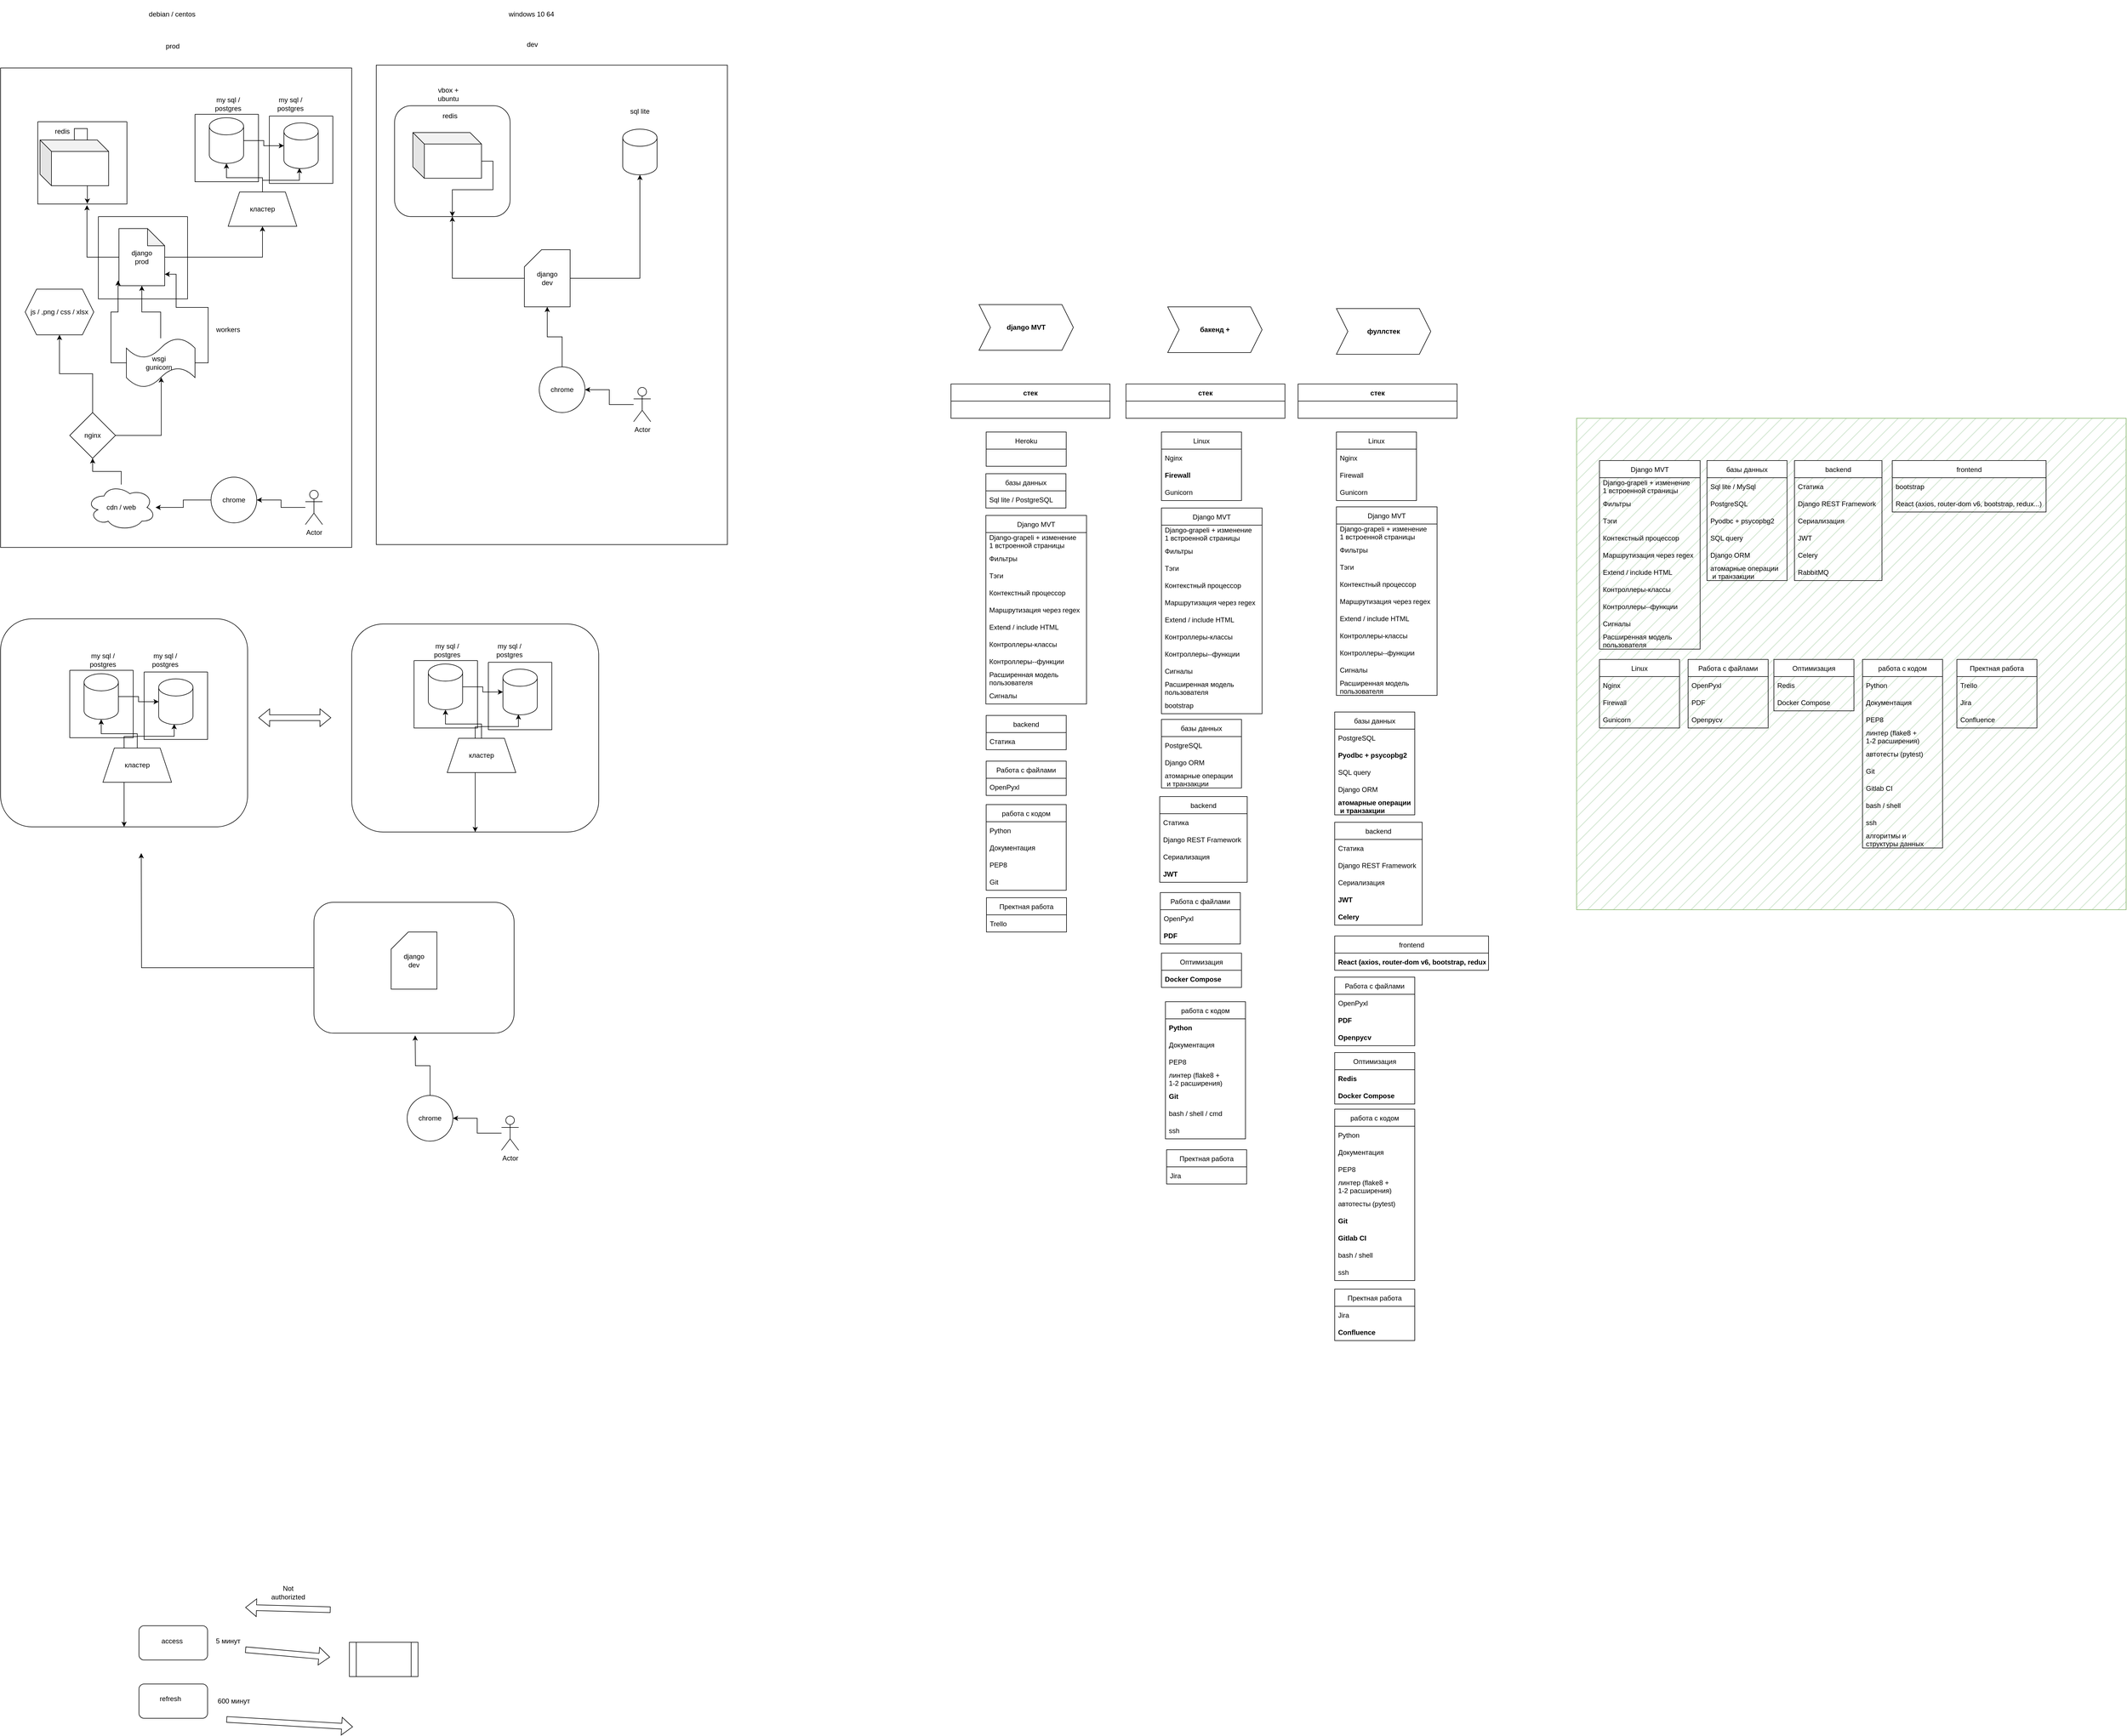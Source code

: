 <mxfile version="20.4.0" type="device"><diagram id="GC2o2SZzQAGju5UOae1S" name="Страница 1"><mxGraphModel dx="1546" dy="574" grid="0" gridSize="10" guides="1" tooltips="1" connect="1" arrows="1" fold="1" page="0" pageScale="1" pageWidth="850" pageHeight="1100" math="0" shadow="0"><root><mxCell id="0"/><mxCell id="1" parent="0"/><mxCell id="uFmOxlU4Hw4ExrLhMlMD-128" value="" style="rounded=0;whiteSpace=wrap;html=1;fillColor=#d5e8d4;strokeColor=#82b366;fillStyle=hatch;" parent="1" vertex="1"><mxGeometry x="2434" y="749" width="961" height="860" as="geometry"/></mxCell><mxCell id="-ywKBk-InjN0VadnTrzr-10" value="" style="rounded=0;whiteSpace=wrap;html=1;" parent="1" vertex="1"><mxGeometry x="-322" y="136" width="614" height="839" as="geometry"/></mxCell><mxCell id="-ywKBk-InjN0VadnTrzr-47" value="" style="rounded=0;whiteSpace=wrap;html=1;" parent="1" vertex="1"><mxGeometry x="335" y="131" width="614" height="839" as="geometry"/></mxCell><mxCell id="-ywKBk-InjN0VadnTrzr-54" value="" style="rounded=1;whiteSpace=wrap;html=1;" parent="1" vertex="1"><mxGeometry x="367" y="202" width="202" height="194" as="geometry"/></mxCell><mxCell id="-ywKBk-InjN0VadnTrzr-72" style="edgeStyle=orthogonalEdgeStyle;rounded=0;orthogonalLoop=1;jettySize=auto;html=1;entryX=0.556;entryY=0.996;entryDx=0;entryDy=0;entryPerimeter=0;" parent="1" source="-ywKBk-InjN0VadnTrzr-3" target="-ywKBk-InjN0VadnTrzr-67" edge="1"><mxGeometry relative="1" as="geometry"/></mxCell><mxCell id="-ywKBk-InjN0VadnTrzr-3" value="" style="shape=cube;whiteSpace=wrap;html=1;boundedLbl=1;backgroundOutline=1;darkOpacity=0.05;darkOpacity2=0.1;" parent="1" vertex="1"><mxGeometry x="-253" y="262" width="120" height="80" as="geometry"/></mxCell><mxCell id="-ywKBk-InjN0VadnTrzr-4" value="redis" style="text;html=1;strokeColor=none;fillColor=none;align=center;verticalAlign=middle;whiteSpace=wrap;rounded=0;" parent="1" vertex="1"><mxGeometry x="-244" y="232" width="60" height="30" as="geometry"/></mxCell><mxCell id="-ywKBk-InjN0VadnTrzr-14" style="edgeStyle=orthogonalEdgeStyle;rounded=0;orthogonalLoop=1;jettySize=auto;html=1;entryX=0.552;entryY=1.014;entryDx=0;entryDy=0;entryPerimeter=0;" parent="1" source="-ywKBk-InjN0VadnTrzr-6" target="-ywKBk-InjN0VadnTrzr-67" edge="1"><mxGeometry relative="1" as="geometry"><Array as="points"><mxPoint x="-171" y="467"/></Array></mxGeometry></mxCell><mxCell id="-ywKBk-InjN0VadnTrzr-37" style="edgeStyle=orthogonalEdgeStyle;rounded=0;orthogonalLoop=1;jettySize=auto;html=1;" parent="1" source="-ywKBk-InjN0VadnTrzr-6" target="-ywKBk-InjN0VadnTrzr-33" edge="1"><mxGeometry relative="1" as="geometry"/></mxCell><mxCell id="-ywKBk-InjN0VadnTrzr-6" value="django &lt;br&gt;prod" style="shape=note;whiteSpace=wrap;html=1;backgroundOutline=1;darkOpacity=0.05;" parent="1" vertex="1"><mxGeometry x="-115" y="417" width="80" height="100" as="geometry"/></mxCell><mxCell id="-ywKBk-InjN0VadnTrzr-52" style="edgeStyle=orthogonalEdgeStyle;rounded=0;orthogonalLoop=1;jettySize=auto;html=1;entryX=0.5;entryY=1;entryDx=0;entryDy=0;entryPerimeter=0;" parent="1" source="-ywKBk-InjN0VadnTrzr-9" target="-ywKBk-InjN0VadnTrzr-50" edge="1"><mxGeometry relative="1" as="geometry"/></mxCell><mxCell id="-ywKBk-InjN0VadnTrzr-59" style="edgeStyle=orthogonalEdgeStyle;rounded=0;orthogonalLoop=1;jettySize=auto;html=1;" parent="1" source="-ywKBk-InjN0VadnTrzr-9" target="-ywKBk-InjN0VadnTrzr-54" edge="1"><mxGeometry relative="1" as="geometry"/></mxCell><mxCell id="-ywKBk-InjN0VadnTrzr-9" value="django&lt;br&gt;dev" style="shape=card;whiteSpace=wrap;html=1;" parent="1" vertex="1"><mxGeometry x="594" y="454" width="80" height="100" as="geometry"/></mxCell><mxCell id="-ywKBk-InjN0VadnTrzr-11" value="prod" style="text;html=1;strokeColor=none;fillColor=none;align=center;verticalAlign=middle;whiteSpace=wrap;rounded=0;" parent="1" vertex="1"><mxGeometry x="-51" y="83" width="60" height="30" as="geometry"/></mxCell><mxCell id="-ywKBk-InjN0VadnTrzr-18" style="edgeStyle=orthogonalEdgeStyle;rounded=0;orthogonalLoop=1;jettySize=auto;html=1;" parent="1" source="-ywKBk-InjN0VadnTrzr-16" target="-ywKBk-InjN0VadnTrzr-6" edge="1"><mxGeometry relative="1" as="geometry"/></mxCell><mxCell id="-ywKBk-InjN0VadnTrzr-38" style="edgeStyle=orthogonalEdgeStyle;rounded=0;orthogonalLoop=1;jettySize=auto;html=1;entryX=0.999;entryY=0.799;entryDx=0;entryDy=0;entryPerimeter=0;" parent="1" source="-ywKBk-InjN0VadnTrzr-16" target="-ywKBk-InjN0VadnTrzr-6" edge="1"><mxGeometry relative="1" as="geometry"><Array as="points"><mxPoint x="41" y="652"/><mxPoint x="41" y="555"/><mxPoint x="-15" y="555"/><mxPoint x="-15" y="497"/></Array></mxGeometry></mxCell><mxCell id="-ywKBk-InjN0VadnTrzr-39" style="edgeStyle=orthogonalEdgeStyle;rounded=0;orthogonalLoop=1;jettySize=auto;html=1;entryX=-0.019;entryY=0.908;entryDx=0;entryDy=0;entryPerimeter=0;" parent="1" source="-ywKBk-InjN0VadnTrzr-16" target="-ywKBk-InjN0VadnTrzr-6" edge="1"><mxGeometry relative="1" as="geometry"><Array as="points"><mxPoint x="-129" y="652"/><mxPoint x="-129" y="563"/><mxPoint x="-116" y="563"/></Array></mxGeometry></mxCell><mxCell id="-ywKBk-InjN0VadnTrzr-16" value="" style="shape=tape;whiteSpace=wrap;html=1;" parent="1" vertex="1"><mxGeometry x="-102" y="609" width="120" height="86" as="geometry"/></mxCell><mxCell id="-ywKBk-InjN0VadnTrzr-17" value="wsgi gunicorn" style="text;html=1;strokeColor=none;fillColor=none;align=center;verticalAlign=middle;whiteSpace=wrap;rounded=0;" parent="1" vertex="1"><mxGeometry x="-75" y="637" width="60" height="30" as="geometry"/></mxCell><mxCell id="-ywKBk-InjN0VadnTrzr-28" style="edgeStyle=orthogonalEdgeStyle;rounded=0;orthogonalLoop=1;jettySize=auto;html=1;entryX=0.508;entryY=0.795;entryDx=0;entryDy=0;entryPerimeter=0;" parent="1" source="-ywKBk-InjN0VadnTrzr-19" target="-ywKBk-InjN0VadnTrzr-16" edge="1"><mxGeometry relative="1" as="geometry"/></mxCell><mxCell id="-ywKBk-InjN0VadnTrzr-30" style="edgeStyle=orthogonalEdgeStyle;rounded=0;orthogonalLoop=1;jettySize=auto;html=1;entryX=0.5;entryY=1;entryDx=0;entryDy=0;" parent="1" source="-ywKBk-InjN0VadnTrzr-19" target="-ywKBk-InjN0VadnTrzr-29" edge="1"><mxGeometry relative="1" as="geometry"/></mxCell><mxCell id="-ywKBk-InjN0VadnTrzr-19" value="nginx" style="rhombus;whiteSpace=wrap;html=1;" parent="1" vertex="1"><mxGeometry x="-201" y="739" width="80" height="80" as="geometry"/></mxCell><mxCell id="-ywKBk-InjN0VadnTrzr-22" style="edgeStyle=orthogonalEdgeStyle;rounded=0;orthogonalLoop=1;jettySize=auto;html=1;" parent="1" source="-ywKBk-InjN0VadnTrzr-20" target="-ywKBk-InjN0VadnTrzr-21" edge="1"><mxGeometry relative="1" as="geometry"/></mxCell><mxCell id="-ywKBk-InjN0VadnTrzr-20" value="Actor" style="shape=umlActor;verticalLabelPosition=bottom;verticalAlign=top;html=1;outlineConnect=0;" parent="1" vertex="1"><mxGeometry x="211" y="875" width="30" height="60" as="geometry"/></mxCell><mxCell id="-ywKBk-InjN0VadnTrzr-25" style="edgeStyle=orthogonalEdgeStyle;rounded=0;orthogonalLoop=1;jettySize=auto;html=1;" parent="1" source="-ywKBk-InjN0VadnTrzr-21" target="-ywKBk-InjN0VadnTrzr-24" edge="1"><mxGeometry relative="1" as="geometry"/></mxCell><mxCell id="-ywKBk-InjN0VadnTrzr-21" value="chrome" style="ellipse;whiteSpace=wrap;html=1;aspect=fixed;" parent="1" vertex="1"><mxGeometry x="46" y="852" width="80" height="80" as="geometry"/></mxCell><mxCell id="-ywKBk-InjN0VadnTrzr-27" style="edgeStyle=orthogonalEdgeStyle;rounded=0;orthogonalLoop=1;jettySize=auto;html=1;" parent="1" source="-ywKBk-InjN0VadnTrzr-24" target="-ywKBk-InjN0VadnTrzr-19" edge="1"><mxGeometry relative="1" as="geometry"/></mxCell><mxCell id="-ywKBk-InjN0VadnTrzr-24" value="cdn / web" style="ellipse;shape=cloud;whiteSpace=wrap;html=1;" parent="1" vertex="1"><mxGeometry x="-171" y="865" width="120" height="80" as="geometry"/></mxCell><mxCell id="-ywKBk-InjN0VadnTrzr-29" value="js / ,png / css / xlsx" style="shape=hexagon;perimeter=hexagonPerimeter2;whiteSpace=wrap;html=1;fixedSize=1;" parent="1" vertex="1"><mxGeometry x="-279" y="523" width="120" height="80" as="geometry"/></mxCell><mxCell id="-ywKBk-InjN0VadnTrzr-41" style="edgeStyle=orthogonalEdgeStyle;rounded=0;orthogonalLoop=1;jettySize=auto;html=1;" parent="1" source="-ywKBk-InjN0VadnTrzr-33" target="-ywKBk-InjN0VadnTrzr-36" edge="1"><mxGeometry relative="1" as="geometry"/></mxCell><mxCell id="-ywKBk-InjN0VadnTrzr-42" style="edgeStyle=orthogonalEdgeStyle;rounded=0;orthogonalLoop=1;jettySize=auto;html=1;entryX=0.451;entryY=0.989;entryDx=0;entryDy=0;entryPerimeter=0;" parent="1" source="-ywKBk-InjN0VadnTrzr-33" target="-ywKBk-InjN0VadnTrzr-31" edge="1"><mxGeometry relative="1" as="geometry"/></mxCell><mxCell id="-ywKBk-InjN0VadnTrzr-33" value="кластер" style="shape=trapezoid;perimeter=trapezoidPerimeter;whiteSpace=wrap;html=1;fixedSize=1;" parent="1" vertex="1"><mxGeometry x="76" y="353" width="120" height="60" as="geometry"/></mxCell><mxCell id="-ywKBk-InjN0VadnTrzr-34" value="my sql / postgres" style="text;html=1;strokeColor=none;fillColor=none;align=center;verticalAlign=middle;whiteSpace=wrap;rounded=0;" parent="1" vertex="1"><mxGeometry x="155" y="184" width="60" height="30" as="geometry"/></mxCell><mxCell id="-ywKBk-InjN0VadnTrzr-35" value="my sql / postgres" style="text;html=1;strokeColor=none;fillColor=none;align=center;verticalAlign=middle;whiteSpace=wrap;rounded=0;" parent="1" vertex="1"><mxGeometry x="46" y="184" width="60" height="30" as="geometry"/></mxCell><mxCell id="-ywKBk-InjN0VadnTrzr-43" style="edgeStyle=orthogonalEdgeStyle;rounded=0;orthogonalLoop=1;jettySize=auto;html=1;entryX=0;entryY=0.5;entryDx=0;entryDy=0;entryPerimeter=0;" parent="1" source="-ywKBk-InjN0VadnTrzr-36" target="-ywKBk-InjN0VadnTrzr-31" edge="1"><mxGeometry relative="1" as="geometry"/></mxCell><mxCell id="-ywKBk-InjN0VadnTrzr-36" value="" style="shape=cylinder3;whiteSpace=wrap;html=1;boundedLbl=1;backgroundOutline=1;size=15;" parent="1" vertex="1"><mxGeometry x="43" y="223" width="60" height="80" as="geometry"/></mxCell><mxCell id="-ywKBk-InjN0VadnTrzr-40" value="workers" style="text;html=1;strokeColor=none;fillColor=none;align=center;verticalAlign=middle;whiteSpace=wrap;rounded=0;" parent="1" vertex="1"><mxGeometry x="46" y="579" width="60" height="30" as="geometry"/></mxCell><mxCell id="-ywKBk-InjN0VadnTrzr-46" value="debian / centos" style="text;html=1;strokeColor=none;fillColor=none;align=center;verticalAlign=middle;whiteSpace=wrap;rounded=0;" parent="1" vertex="1"><mxGeometry x="-90" y="17" width="136" height="49" as="geometry"/></mxCell><mxCell id="-ywKBk-InjN0VadnTrzr-48" value="windows 10 64&amp;nbsp;" style="text;html=1;strokeColor=none;fillColor=none;align=center;verticalAlign=middle;whiteSpace=wrap;rounded=0;" parent="1" vertex="1"><mxGeometry x="540" y="17" width="136" height="49" as="geometry"/></mxCell><mxCell id="-ywKBk-InjN0VadnTrzr-49" value="dev" style="text;html=1;strokeColor=none;fillColor=none;align=center;verticalAlign=middle;whiteSpace=wrap;rounded=0;" parent="1" vertex="1"><mxGeometry x="578" y="80" width="60" height="30" as="geometry"/></mxCell><mxCell id="-ywKBk-InjN0VadnTrzr-50" value="" style="shape=cylinder3;whiteSpace=wrap;html=1;boundedLbl=1;backgroundOutline=1;size=15;" parent="1" vertex="1"><mxGeometry x="766" y="243" width="60" height="80" as="geometry"/></mxCell><mxCell id="-ywKBk-InjN0VadnTrzr-51" value="sql lite" style="text;html=1;strokeColor=none;fillColor=none;align=center;verticalAlign=middle;whiteSpace=wrap;rounded=0;" parent="1" vertex="1"><mxGeometry x="766" y="197" width="60" height="30" as="geometry"/></mxCell><mxCell id="-ywKBk-InjN0VadnTrzr-58" style="edgeStyle=orthogonalEdgeStyle;rounded=0;orthogonalLoop=1;jettySize=auto;html=1;exitX=0;exitY=0;exitDx=120;exitDy=50;exitPerimeter=0;" parent="1" source="-ywKBk-InjN0VadnTrzr-53" target="-ywKBk-InjN0VadnTrzr-54" edge="1"><mxGeometry relative="1" as="geometry"/></mxCell><mxCell id="-ywKBk-InjN0VadnTrzr-53" value="" style="shape=cube;whiteSpace=wrap;html=1;boundedLbl=1;backgroundOutline=1;darkOpacity=0.05;darkOpacity2=0.1;" parent="1" vertex="1"><mxGeometry x="399" y="249" width="120" height="80" as="geometry"/></mxCell><mxCell id="-ywKBk-InjN0VadnTrzr-55" value="vbox + ubuntu" style="text;html=1;strokeColor=none;fillColor=none;align=center;verticalAlign=middle;whiteSpace=wrap;rounded=0;" parent="1" vertex="1"><mxGeometry x="431" y="167" width="60" height="30" as="geometry"/></mxCell><mxCell id="-ywKBk-InjN0VadnTrzr-56" value="redis" style="text;html=1;strokeColor=none;fillColor=none;align=center;verticalAlign=middle;whiteSpace=wrap;rounded=0;" parent="1" vertex="1"><mxGeometry x="434" y="205" width="60" height="30" as="geometry"/></mxCell><mxCell id="-ywKBk-InjN0VadnTrzr-60" style="edgeStyle=orthogonalEdgeStyle;rounded=0;orthogonalLoop=1;jettySize=auto;html=1;" parent="1" source="-ywKBk-InjN0VadnTrzr-61" target="-ywKBk-InjN0VadnTrzr-63" edge="1"><mxGeometry relative="1" as="geometry"/></mxCell><mxCell id="-ywKBk-InjN0VadnTrzr-61" value="Actor" style="shape=umlActor;verticalLabelPosition=bottom;verticalAlign=top;html=1;outlineConnect=0;" parent="1" vertex="1"><mxGeometry x="785" y="695" width="30" height="60" as="geometry"/></mxCell><mxCell id="-ywKBk-InjN0VadnTrzr-64" style="edgeStyle=orthogonalEdgeStyle;rounded=0;orthogonalLoop=1;jettySize=auto;html=1;entryX=0.5;entryY=1;entryDx=0;entryDy=0;entryPerimeter=0;" parent="1" source="-ywKBk-InjN0VadnTrzr-63" target="-ywKBk-InjN0VadnTrzr-9" edge="1"><mxGeometry relative="1" as="geometry"/></mxCell><mxCell id="-ywKBk-InjN0VadnTrzr-63" value="chrome" style="ellipse;whiteSpace=wrap;html=1;aspect=fixed;" parent="1" vertex="1"><mxGeometry x="620" y="659" width="80" height="80" as="geometry"/></mxCell><mxCell id="-ywKBk-InjN0VadnTrzr-67" value="" style="swimlane;startSize=0;" parent="1" vertex="1"><mxGeometry x="-257" y="230" width="156" height="144" as="geometry"><mxRectangle x="-248" y="199" width="50" height="44" as="alternateBounds"/></mxGeometry></mxCell><mxCell id="-ywKBk-InjN0VadnTrzr-68" value="" style="swimlane;startSize=0;" parent="1" vertex="1"><mxGeometry x="-151" y="396" width="156" height="144" as="geometry"><mxRectangle x="-248" y="199" width="50" height="44" as="alternateBounds"/></mxGeometry></mxCell><mxCell id="-ywKBk-InjN0VadnTrzr-69" value="" style="swimlane;startSize=0;" parent="1" vertex="1"><mxGeometry x="18" y="217" width="111" height="118" as="geometry"><mxRectangle x="-248" y="199" width="50" height="44" as="alternateBounds"/></mxGeometry></mxCell><mxCell id="-ywKBk-InjN0VadnTrzr-70" value="" style="swimlane;startSize=0;" parent="1" vertex="1"><mxGeometry x="148" y="220" width="111" height="118" as="geometry"><mxRectangle x="-248" y="199" width="50" height="44" as="alternateBounds"/></mxGeometry></mxCell><mxCell id="-ywKBk-InjN0VadnTrzr-31" value="" style="shape=cylinder3;whiteSpace=wrap;html=1;boundedLbl=1;backgroundOutline=1;size=15;" parent="-ywKBk-InjN0VadnTrzr-70" vertex="1"><mxGeometry x="25.5" y="12" width="60" height="80" as="geometry"/></mxCell><mxCell id="uFmOxlU4Hw4ExrLhMlMD-1" value="" style="rounded=1;whiteSpace=wrap;html=1;" parent="1" vertex="1"><mxGeometry x="-322" y="1100" width="432" height="364" as="geometry"/></mxCell><mxCell id="uFmOxlU4Hw4ExrLhMlMD-15" style="edgeStyle=orthogonalEdgeStyle;rounded=0;orthogonalLoop=1;jettySize=auto;html=1;" parent="1" source="uFmOxlU4Hw4ExrLhMlMD-2" edge="1"><mxGeometry relative="1" as="geometry"><mxPoint x="-76" y="1510" as="targetPoint"/></mxGeometry></mxCell><mxCell id="uFmOxlU4Hw4ExrLhMlMD-2" value="" style="rounded=1;whiteSpace=wrap;html=1;" parent="1" vertex="1"><mxGeometry x="226" y="1596" width="350" height="229" as="geometry"/></mxCell><mxCell id="uFmOxlU4Hw4ExrLhMlMD-3" style="edgeStyle=orthogonalEdgeStyle;rounded=0;orthogonalLoop=1;jettySize=auto;html=1;" parent="1" source="uFmOxlU4Hw4ExrLhMlMD-5" target="uFmOxlU4Hw4ExrLhMlMD-9" edge="1"><mxGeometry relative="1" as="geometry"/></mxCell><mxCell id="uFmOxlU4Hw4ExrLhMlMD-4" style="edgeStyle=orthogonalEdgeStyle;rounded=0;orthogonalLoop=1;jettySize=auto;html=1;entryX=0.451;entryY=0.989;entryDx=0;entryDy=0;entryPerimeter=0;" parent="1" source="uFmOxlU4Hw4ExrLhMlMD-5" target="uFmOxlU4Hw4ExrLhMlMD-12" edge="1"><mxGeometry relative="1" as="geometry"/></mxCell><mxCell id="uFmOxlU4Hw4ExrLhMlMD-13" style="edgeStyle=orthogonalEdgeStyle;rounded=0;orthogonalLoop=1;jettySize=auto;html=1;entryX=0.5;entryY=1;entryDx=0;entryDy=0;" parent="1" source="uFmOxlU4Hw4ExrLhMlMD-5" target="uFmOxlU4Hw4ExrLhMlMD-1" edge="1"><mxGeometry relative="1" as="geometry"/></mxCell><mxCell id="uFmOxlU4Hw4ExrLhMlMD-5" value="кластер" style="shape=trapezoid;perimeter=trapezoidPerimeter;whiteSpace=wrap;html=1;fixedSize=1;" parent="1" vertex="1"><mxGeometry x="-143" y="1326" width="120" height="60" as="geometry"/></mxCell><mxCell id="uFmOxlU4Hw4ExrLhMlMD-6" value="my sql / postgres" style="text;html=1;strokeColor=none;fillColor=none;align=center;verticalAlign=middle;whiteSpace=wrap;rounded=0;" parent="1" vertex="1"><mxGeometry x="-64" y="1157" width="60" height="30" as="geometry"/></mxCell><mxCell id="uFmOxlU4Hw4ExrLhMlMD-7" value="my sql / postgres" style="text;html=1;strokeColor=none;fillColor=none;align=center;verticalAlign=middle;whiteSpace=wrap;rounded=0;" parent="1" vertex="1"><mxGeometry x="-173" y="1157" width="60" height="30" as="geometry"/></mxCell><mxCell id="uFmOxlU4Hw4ExrLhMlMD-8" style="edgeStyle=orthogonalEdgeStyle;rounded=0;orthogonalLoop=1;jettySize=auto;html=1;entryX=0;entryY=0.5;entryDx=0;entryDy=0;entryPerimeter=0;" parent="1" source="uFmOxlU4Hw4ExrLhMlMD-9" target="uFmOxlU4Hw4ExrLhMlMD-12" edge="1"><mxGeometry relative="1" as="geometry"/></mxCell><mxCell id="uFmOxlU4Hw4ExrLhMlMD-9" value="" style="shape=cylinder3;whiteSpace=wrap;html=1;boundedLbl=1;backgroundOutline=1;size=15;" parent="1" vertex="1"><mxGeometry x="-176" y="1196" width="60" height="80" as="geometry"/></mxCell><mxCell id="uFmOxlU4Hw4ExrLhMlMD-10" value="" style="swimlane;startSize=0;" parent="1" vertex="1"><mxGeometry x="-201" y="1190" width="111" height="118" as="geometry"><mxRectangle x="-248" y="199" width="50" height="44" as="alternateBounds"/></mxGeometry></mxCell><mxCell id="uFmOxlU4Hw4ExrLhMlMD-11" value="" style="swimlane;startSize=0;" parent="1" vertex="1"><mxGeometry x="-71" y="1193" width="111" height="118" as="geometry"><mxRectangle x="-248" y="199" width="50" height="44" as="alternateBounds"/></mxGeometry></mxCell><mxCell id="uFmOxlU4Hw4ExrLhMlMD-12" value="" style="shape=cylinder3;whiteSpace=wrap;html=1;boundedLbl=1;backgroundOutline=1;size=15;" parent="uFmOxlU4Hw4ExrLhMlMD-11" vertex="1"><mxGeometry x="25.5" y="12" width="60" height="80" as="geometry"/></mxCell><mxCell id="uFmOxlU4Hw4ExrLhMlMD-14" value="django&lt;br&gt;dev" style="shape=card;whiteSpace=wrap;html=1;" parent="1" vertex="1"><mxGeometry x="361" y="1648" width="80" height="100" as="geometry"/></mxCell><mxCell id="uFmOxlU4Hw4ExrLhMlMD-17" style="edgeStyle=orthogonalEdgeStyle;rounded=0;orthogonalLoop=1;jettySize=auto;html=1;" parent="1" source="uFmOxlU4Hw4ExrLhMlMD-18" target="uFmOxlU4Hw4ExrLhMlMD-20" edge="1"><mxGeometry relative="1" as="geometry"/></mxCell><mxCell id="uFmOxlU4Hw4ExrLhMlMD-18" value="Actor" style="shape=umlActor;verticalLabelPosition=bottom;verticalAlign=top;html=1;outlineConnect=0;" parent="1" vertex="1"><mxGeometry x="554" y="1970" width="30" height="60" as="geometry"/></mxCell><mxCell id="uFmOxlU4Hw4ExrLhMlMD-19" style="edgeStyle=orthogonalEdgeStyle;rounded=0;orthogonalLoop=1;jettySize=auto;html=1;entryX=0.5;entryY=1;entryDx=0;entryDy=0;entryPerimeter=0;" parent="1" source="uFmOxlU4Hw4ExrLhMlMD-20" edge="1"><mxGeometry relative="1" as="geometry"><mxPoint x="403" y="1829" as="targetPoint"/></mxGeometry></mxCell><mxCell id="uFmOxlU4Hw4ExrLhMlMD-20" value="chrome" style="ellipse;whiteSpace=wrap;html=1;aspect=fixed;" parent="1" vertex="1"><mxGeometry x="389" y="1934" width="80" height="80" as="geometry"/></mxCell><mxCell id="uFmOxlU4Hw4ExrLhMlMD-21" value="" style="rounded=1;whiteSpace=wrap;html=1;" parent="1" vertex="1"><mxGeometry x="292" y="1109" width="432" height="364" as="geometry"/></mxCell><mxCell id="uFmOxlU4Hw4ExrLhMlMD-22" style="edgeStyle=orthogonalEdgeStyle;rounded=0;orthogonalLoop=1;jettySize=auto;html=1;" parent="1" source="uFmOxlU4Hw4ExrLhMlMD-25" target="uFmOxlU4Hw4ExrLhMlMD-29" edge="1"><mxGeometry relative="1" as="geometry"/></mxCell><mxCell id="uFmOxlU4Hw4ExrLhMlMD-23" style="edgeStyle=orthogonalEdgeStyle;rounded=0;orthogonalLoop=1;jettySize=auto;html=1;entryX=0.451;entryY=0.989;entryDx=0;entryDy=0;entryPerimeter=0;" parent="1" source="uFmOxlU4Hw4ExrLhMlMD-25" target="uFmOxlU4Hw4ExrLhMlMD-32" edge="1"><mxGeometry relative="1" as="geometry"/></mxCell><mxCell id="uFmOxlU4Hw4ExrLhMlMD-24" style="edgeStyle=orthogonalEdgeStyle;rounded=0;orthogonalLoop=1;jettySize=auto;html=1;entryX=0.5;entryY=1;entryDx=0;entryDy=0;" parent="1" source="uFmOxlU4Hw4ExrLhMlMD-25" target="uFmOxlU4Hw4ExrLhMlMD-21" edge="1"><mxGeometry relative="1" as="geometry"/></mxCell><mxCell id="uFmOxlU4Hw4ExrLhMlMD-25" value="кластер" style="shape=trapezoid;perimeter=trapezoidPerimeter;whiteSpace=wrap;html=1;fixedSize=1;" parent="1" vertex="1"><mxGeometry x="459" y="1309" width="120" height="60" as="geometry"/></mxCell><mxCell id="uFmOxlU4Hw4ExrLhMlMD-26" value="my sql / postgres" style="text;html=1;strokeColor=none;fillColor=none;align=center;verticalAlign=middle;whiteSpace=wrap;rounded=0;" parent="1" vertex="1"><mxGeometry x="538" y="1140" width="60" height="30" as="geometry"/></mxCell><mxCell id="uFmOxlU4Hw4ExrLhMlMD-27" value="my sql / postgres" style="text;html=1;strokeColor=none;fillColor=none;align=center;verticalAlign=middle;whiteSpace=wrap;rounded=0;" parent="1" vertex="1"><mxGeometry x="429" y="1140" width="60" height="30" as="geometry"/></mxCell><mxCell id="uFmOxlU4Hw4ExrLhMlMD-28" style="edgeStyle=orthogonalEdgeStyle;rounded=0;orthogonalLoop=1;jettySize=auto;html=1;entryX=0;entryY=0.5;entryDx=0;entryDy=0;entryPerimeter=0;" parent="1" source="uFmOxlU4Hw4ExrLhMlMD-29" target="uFmOxlU4Hw4ExrLhMlMD-32" edge="1"><mxGeometry relative="1" as="geometry"/></mxCell><mxCell id="uFmOxlU4Hw4ExrLhMlMD-29" value="" style="shape=cylinder3;whiteSpace=wrap;html=1;boundedLbl=1;backgroundOutline=1;size=15;" parent="1" vertex="1"><mxGeometry x="426" y="1179" width="60" height="80" as="geometry"/></mxCell><mxCell id="uFmOxlU4Hw4ExrLhMlMD-30" value="" style="swimlane;startSize=0;" parent="1" vertex="1"><mxGeometry x="401" y="1173" width="111" height="118" as="geometry"><mxRectangle x="-248" y="199" width="50" height="44" as="alternateBounds"/></mxGeometry></mxCell><mxCell id="uFmOxlU4Hw4ExrLhMlMD-31" value="" style="swimlane;startSize=0;" parent="1" vertex="1"><mxGeometry x="531" y="1176" width="111" height="118" as="geometry"><mxRectangle x="-248" y="199" width="50" height="44" as="alternateBounds"/></mxGeometry></mxCell><mxCell id="uFmOxlU4Hw4ExrLhMlMD-32" value="" style="shape=cylinder3;whiteSpace=wrap;html=1;boundedLbl=1;backgroundOutline=1;size=15;" parent="uFmOxlU4Hw4ExrLhMlMD-31" vertex="1"><mxGeometry x="25.5" y="12" width="60" height="80" as="geometry"/></mxCell><mxCell id="uFmOxlU4Hw4ExrLhMlMD-33" value="" style="shape=flexArrow;endArrow=classic;startArrow=classic;html=1;rounded=0;" parent="1" edge="1"><mxGeometry width="100" height="100" relative="1" as="geometry"><mxPoint x="129" y="1273" as="sourcePoint"/><mxPoint x="256" y="1273" as="targetPoint"/></mxGeometry></mxCell><mxCell id="uFmOxlU4Hw4ExrLhMlMD-34" value="&lt;b&gt;бакенд +&lt;/b&gt;" style="shape=step;perimeter=stepPerimeter;whiteSpace=wrap;html=1;fixedSize=1;" parent="1" vertex="1"><mxGeometry x="1719" y="554" width="165" height="80" as="geometry"/></mxCell><mxCell id="uFmOxlU4Hw4ExrLhMlMD-35" value="&lt;b&gt;фуллстек&lt;/b&gt;" style="shape=step;perimeter=stepPerimeter;whiteSpace=wrap;html=1;fixedSize=1;" parent="1" vertex="1"><mxGeometry x="2014" y="557" width="165" height="80" as="geometry"/></mxCell><mxCell id="uFmOxlU4Hw4ExrLhMlMD-36" value="&lt;b&gt;django MVT&lt;/b&gt;" style="shape=step;perimeter=stepPerimeter;whiteSpace=wrap;html=1;fixedSize=1;" parent="1" vertex="1"><mxGeometry x="1389" y="550" width="165" height="80" as="geometry"/></mxCell><mxCell id="uFmOxlU4Hw4ExrLhMlMD-43" value="стек" style="swimlane;fontStyle=1;childLayout=stackLayout;horizontal=1;startSize=30;horizontalStack=0;resizeParent=1;resizeParentMax=0;resizeLast=0;collapsible=1;marginBottom=0;" parent="1" vertex="1"><mxGeometry x="1646" y="689" width="278" height="60" as="geometry"/></mxCell><mxCell id="uFmOxlU4Hw4ExrLhMlMD-49" value="стек" style="swimlane;fontStyle=1;childLayout=stackLayout;horizontal=1;startSize=30;horizontalStack=0;resizeParent=1;resizeParentMax=0;resizeLast=0;collapsible=1;marginBottom=0;" parent="1" vertex="1"><mxGeometry x="1947" y="689" width="278" height="60" as="geometry"/></mxCell><mxCell id="uFmOxlU4Hw4ExrLhMlMD-55" value="стек" style="swimlane;fontStyle=1;childLayout=stackLayout;horizontal=1;startSize=30;horizontalStack=0;resizeParent=1;resizeParentMax=0;resizeLast=0;collapsible=1;marginBottom=0;" parent="1" vertex="1"><mxGeometry x="1340" y="689" width="278" height="60" as="geometry"/></mxCell><mxCell id="uFmOxlU4Hw4ExrLhMlMD-69" value="Пректная работа" style="swimlane;fontStyle=0;childLayout=stackLayout;horizontal=1;startSize=30;horizontalStack=0;resizeParent=1;resizeParentMax=0;resizeLast=0;collapsible=1;marginBottom=0;" parent="1" vertex="1"><mxGeometry x="3099" y="1171" width="140" height="120" as="geometry"/></mxCell><mxCell id="uFmOxlU4Hw4ExrLhMlMD-66" value="Trello" style="text;strokeColor=none;fillColor=none;align=left;verticalAlign=middle;spacingLeft=4;spacingRight=4;overflow=hidden;points=[[0,0.5],[1,0.5]];portConstraint=eastwest;rotatable=0;" parent="uFmOxlU4Hw4ExrLhMlMD-69" vertex="1"><mxGeometry y="30" width="140" height="30" as="geometry"/></mxCell><mxCell id="uFmOxlU4Hw4ExrLhMlMD-67" value="Jira" style="text;strokeColor=none;fillColor=none;align=left;verticalAlign=middle;spacingLeft=4;spacingRight=4;overflow=hidden;points=[[0,0.5],[1,0.5]];portConstraint=eastwest;rotatable=0;" parent="uFmOxlU4Hw4ExrLhMlMD-69" vertex="1"><mxGeometry y="60" width="140" height="30" as="geometry"/></mxCell><mxCell id="uFmOxlU4Hw4ExrLhMlMD-68" value="Confluence" style="text;strokeColor=none;fillColor=none;align=left;verticalAlign=middle;spacingLeft=4;spacingRight=4;overflow=hidden;points=[[0,0.5],[1,0.5]];portConstraint=eastwest;rotatable=0;" parent="uFmOxlU4Hw4ExrLhMlMD-69" vertex="1"><mxGeometry y="90" width="140" height="30" as="geometry"/></mxCell><mxCell id="uFmOxlU4Hw4ExrLhMlMD-73" value="backend" style="swimlane;fontStyle=0;childLayout=stackLayout;horizontal=1;startSize=30;horizontalStack=0;resizeParent=1;resizeParentMax=0;resizeLast=0;collapsible=1;marginBottom=0;" parent="1" vertex="1"><mxGeometry x="2815" y="823" width="153" height="210" as="geometry"/></mxCell><mxCell id="uFmOxlU4Hw4ExrLhMlMD-106" value="Статика" style="text;strokeColor=none;fillColor=none;align=left;verticalAlign=middle;spacingLeft=4;spacingRight=4;overflow=hidden;points=[[0,0.5],[1,0.5]];portConstraint=eastwest;rotatable=0;" parent="uFmOxlU4Hw4ExrLhMlMD-73" vertex="1"><mxGeometry y="30" width="153" height="30" as="geometry"/></mxCell><mxCell id="uFmOxlU4Hw4ExrLhMlMD-47" value="Django REST Framework" style="text;strokeColor=none;fillColor=none;align=left;verticalAlign=middle;spacingLeft=4;spacingRight=4;overflow=hidden;points=[[0,0.5],[1,0.5]];portConstraint=eastwest;rotatable=0;" parent="uFmOxlU4Hw4ExrLhMlMD-73" vertex="1"><mxGeometry y="60" width="153" height="30" as="geometry"/></mxCell><mxCell id="uFmOxlU4Hw4ExrLhMlMD-107" value="Сериализация" style="text;strokeColor=none;fillColor=none;align=left;verticalAlign=middle;spacingLeft=4;spacingRight=4;overflow=hidden;points=[[0,0.5],[1,0.5]];portConstraint=eastwest;rotatable=0;" parent="uFmOxlU4Hw4ExrLhMlMD-73" vertex="1"><mxGeometry y="90" width="153" height="30" as="geometry"/></mxCell><mxCell id="uFmOxlU4Hw4ExrLhMlMD-74" value="JWT" style="text;strokeColor=none;fillColor=none;align=left;verticalAlign=middle;spacingLeft=4;spacingRight=4;overflow=hidden;points=[[0,0.5],[1,0.5]];portConstraint=eastwest;rotatable=0;" parent="uFmOxlU4Hw4ExrLhMlMD-73" vertex="1"><mxGeometry y="120" width="153" height="30" as="geometry"/></mxCell><mxCell id="uFmOxlU4Hw4ExrLhMlMD-108" value="Celery" style="text;strokeColor=none;fillColor=none;align=left;verticalAlign=middle;spacingLeft=4;spacingRight=4;overflow=hidden;points=[[0,0.5],[1,0.5]];portConstraint=eastwest;rotatable=0;" parent="uFmOxlU4Hw4ExrLhMlMD-73" vertex="1"><mxGeometry y="150" width="153" height="30" as="geometry"/></mxCell><mxCell id="uFmOxlU4Hw4ExrLhMlMD-109" value="RabbitMQ" style="text;strokeColor=none;fillColor=none;align=left;verticalAlign=middle;spacingLeft=4;spacingRight=4;overflow=hidden;points=[[0,0.5],[1,0.5]];portConstraint=eastwest;rotatable=0;" parent="uFmOxlU4Hw4ExrLhMlMD-73" vertex="1"><mxGeometry y="180" width="153" height="30" as="geometry"/></mxCell><mxCell id="uFmOxlU4Hw4ExrLhMlMD-77" value="frontend" style="swimlane;fontStyle=0;childLayout=stackLayout;horizontal=1;startSize=30;horizontalStack=0;resizeParent=1;resizeParentMax=0;resizeLast=0;collapsible=1;marginBottom=0;" parent="1" vertex="1"><mxGeometry x="2986" y="823" width="269" height="90" as="geometry"/></mxCell><mxCell id="uFmOxlU4Hw4ExrLhMlMD-193" value="bootstrap" style="text;strokeColor=none;fillColor=none;align=left;verticalAlign=middle;spacingLeft=4;spacingRight=4;overflow=hidden;points=[[0,0.5],[1,0.5]];portConstraint=eastwest;rotatable=0;" parent="uFmOxlU4Hw4ExrLhMlMD-77" vertex="1"><mxGeometry y="30" width="269" height="30" as="geometry"/></mxCell><mxCell id="uFmOxlU4Hw4ExrLhMlMD-51" value="React (axios, router-dom v6, bootstrap, redux...)" style="text;strokeColor=none;fillColor=none;align=left;verticalAlign=middle;spacingLeft=4;spacingRight=4;overflow=hidden;points=[[0,0.5],[1,0.5]];portConstraint=eastwest;rotatable=0;" parent="uFmOxlU4Hw4ExrLhMlMD-77" vertex="1"><mxGeometry y="60" width="269" height="30" as="geometry"/></mxCell><mxCell id="uFmOxlU4Hw4ExrLhMlMD-81" value="работа с кодом" style="swimlane;fontStyle=0;childLayout=stackLayout;horizontal=1;startSize=30;horizontalStack=0;resizeParent=1;resizeParentMax=0;resizeLast=0;collapsible=1;marginBottom=0;" parent="1" vertex="1"><mxGeometry x="2934" y="1171" width="140" height="330" as="geometry"/></mxCell><mxCell id="uFmOxlU4Hw4ExrLhMlMD-116" value="Python" style="text;strokeColor=none;fillColor=none;align=left;verticalAlign=middle;spacingLeft=4;spacingRight=4;overflow=hidden;points=[[0,0.5],[1,0.5]];portConstraint=eastwest;rotatable=0;" parent="uFmOxlU4Hw4ExrLhMlMD-81" vertex="1"><mxGeometry y="30" width="140" height="30" as="geometry"/></mxCell><mxCell id="uFmOxlU4Hw4ExrLhMlMD-82" value="Документация" style="text;strokeColor=none;fillColor=none;align=left;verticalAlign=middle;spacingLeft=4;spacingRight=4;overflow=hidden;points=[[0,0.5],[1,0.5]];portConstraint=eastwest;rotatable=0;" parent="uFmOxlU4Hw4ExrLhMlMD-81" vertex="1"><mxGeometry y="60" width="140" height="30" as="geometry"/></mxCell><mxCell id="uFmOxlU4Hw4ExrLhMlMD-83" value="PEP8" style="text;strokeColor=none;fillColor=none;align=left;verticalAlign=middle;spacingLeft=4;spacingRight=4;overflow=hidden;points=[[0,0.5],[1,0.5]];portConstraint=eastwest;rotatable=0;" parent="uFmOxlU4Hw4ExrLhMlMD-81" vertex="1"><mxGeometry y="90" width="140" height="30" as="geometry"/></mxCell><mxCell id="uFmOxlU4Hw4ExrLhMlMD-53" value="линтер (flake8 + &#10;1-2 расширения)" style="text;strokeColor=none;fillColor=none;align=left;verticalAlign=middle;spacingLeft=4;spacingRight=4;overflow=hidden;points=[[0,0.5],[1,0.5]];portConstraint=eastwest;rotatable=0;" parent="uFmOxlU4Hw4ExrLhMlMD-81" vertex="1"><mxGeometry y="120" width="140" height="30" as="geometry"/></mxCell><mxCell id="uFmOxlU4Hw4ExrLhMlMD-52" value="автотесты (pytest)" style="text;strokeColor=none;fillColor=none;align=left;verticalAlign=middle;spacingLeft=4;spacingRight=4;overflow=hidden;points=[[0,0.5],[1,0.5]];portConstraint=eastwest;rotatable=0;" parent="uFmOxlU4Hw4ExrLhMlMD-81" vertex="1"><mxGeometry y="150" width="140" height="30" as="geometry"/></mxCell><mxCell id="uFmOxlU4Hw4ExrLhMlMD-110" value="Git" style="text;strokeColor=none;fillColor=none;align=left;verticalAlign=middle;spacingLeft=4;spacingRight=4;overflow=hidden;points=[[0,0.5],[1,0.5]];portConstraint=eastwest;rotatable=0;" parent="uFmOxlU4Hw4ExrLhMlMD-81" vertex="1"><mxGeometry y="180" width="140" height="30" as="geometry"/></mxCell><mxCell id="uFmOxlU4Hw4ExrLhMlMD-115" value="Gitlab CI" style="text;strokeColor=none;fillColor=none;align=left;verticalAlign=middle;spacingLeft=4;spacingRight=4;overflow=hidden;points=[[0,0.5],[1,0.5]];portConstraint=eastwest;rotatable=0;" parent="uFmOxlU4Hw4ExrLhMlMD-81" vertex="1"><mxGeometry y="210" width="140" height="30" as="geometry"/></mxCell><mxCell id="uFmOxlU4Hw4ExrLhMlMD-117" value="bash / shell" style="text;strokeColor=none;fillColor=none;align=left;verticalAlign=middle;spacingLeft=4;spacingRight=4;overflow=hidden;points=[[0,0.5],[1,0.5]];portConstraint=eastwest;rotatable=0;" parent="uFmOxlU4Hw4ExrLhMlMD-81" vertex="1"><mxGeometry y="240" width="140" height="30" as="geometry"/></mxCell><mxCell id="uFmOxlU4Hw4ExrLhMlMD-118" value="ssh" style="text;strokeColor=none;fillColor=none;align=left;verticalAlign=middle;spacingLeft=4;spacingRight=4;overflow=hidden;points=[[0,0.5],[1,0.5]];portConstraint=eastwest;rotatable=0;" parent="uFmOxlU4Hw4ExrLhMlMD-81" vertex="1"><mxGeometry y="270" width="140" height="30" as="geometry"/></mxCell><mxCell id="uFmOxlU4Hw4ExrLhMlMD-120" value="алгоритмы и &#10;структуры данных" style="text;strokeColor=none;fillColor=none;align=left;verticalAlign=middle;spacingLeft=4;spacingRight=4;overflow=hidden;points=[[0,0.5],[1,0.5]];portConstraint=eastwest;rotatable=0;" parent="uFmOxlU4Hw4ExrLhMlMD-81" vertex="1"><mxGeometry y="300" width="140" height="30" as="geometry"/></mxCell><mxCell id="uFmOxlU4Hw4ExrLhMlMD-85" value="базы данных" style="swimlane;fontStyle=0;childLayout=stackLayout;horizontal=1;startSize=30;horizontalStack=0;resizeParent=1;resizeParentMax=0;resizeLast=0;collapsible=1;marginBottom=0;" parent="1" vertex="1"><mxGeometry x="2662" y="823" width="140" height="210" as="geometry"/></mxCell><mxCell id="uFmOxlU4Hw4ExrLhMlMD-56" value="Sql lite / MySql" style="text;strokeColor=none;fillColor=none;align=left;verticalAlign=middle;spacingLeft=4;spacingRight=4;overflow=hidden;points=[[0,0.5],[1,0.5]];portConstraint=eastwest;rotatable=0;" parent="uFmOxlU4Hw4ExrLhMlMD-85" vertex="1"><mxGeometry y="30" width="140" height="30" as="geometry"/></mxCell><mxCell id="uFmOxlU4Hw4ExrLhMlMD-44" value="PostgreSQL" style="text;strokeColor=none;fillColor=none;align=left;verticalAlign=middle;spacingLeft=4;spacingRight=4;overflow=hidden;points=[[0,0.5],[1,0.5]];portConstraint=eastwest;rotatable=0;" parent="uFmOxlU4Hw4ExrLhMlMD-85" vertex="1"><mxGeometry y="60" width="140" height="30" as="geometry"/></mxCell><mxCell id="uFmOxlU4Hw4ExrLhMlMD-65" value="Pyodbc + psycopbg2" style="text;strokeColor=none;fillColor=none;align=left;verticalAlign=middle;spacingLeft=4;spacingRight=4;overflow=hidden;points=[[0,0.5],[1,0.5]];portConstraint=eastwest;rotatable=0;" parent="uFmOxlU4Hw4ExrLhMlMD-85" vertex="1"><mxGeometry y="90" width="140" height="30" as="geometry"/></mxCell><mxCell id="uFmOxlU4Hw4ExrLhMlMD-98" value="SQL query" style="text;strokeColor=none;fillColor=none;align=left;verticalAlign=middle;spacingLeft=4;spacingRight=4;overflow=hidden;points=[[0,0.5],[1,0.5]];portConstraint=eastwest;rotatable=0;" parent="uFmOxlU4Hw4ExrLhMlMD-85" vertex="1"><mxGeometry y="120" width="140" height="30" as="geometry"/></mxCell><mxCell id="uFmOxlU4Hw4ExrLhMlMD-99" value="Django ORM" style="text;strokeColor=none;fillColor=none;align=left;verticalAlign=middle;spacingLeft=4;spacingRight=4;overflow=hidden;points=[[0,0.5],[1,0.5]];portConstraint=eastwest;rotatable=0;" parent="uFmOxlU4Hw4ExrLhMlMD-85" vertex="1"><mxGeometry y="150" width="140" height="30" as="geometry"/></mxCell><mxCell id="uFmOxlU4Hw4ExrLhMlMD-127" value="атомарные операции&#10; и транзакции" style="text;strokeColor=none;fillColor=none;align=left;verticalAlign=middle;spacingLeft=4;spacingRight=4;overflow=hidden;points=[[0,0.5],[1,0.5]];portConstraint=eastwest;rotatable=0;" parent="uFmOxlU4Hw4ExrLhMlMD-85" vertex="1"><mxGeometry y="180" width="140" height="30" as="geometry"/></mxCell><mxCell id="uFmOxlU4Hw4ExrLhMlMD-89" value="Оптимизация" style="swimlane;fontStyle=0;childLayout=stackLayout;horizontal=1;startSize=30;horizontalStack=0;resizeParent=1;resizeParentMax=0;resizeLast=0;collapsible=1;marginBottom=0;" parent="1" vertex="1"><mxGeometry x="2779" y="1171" width="140" height="90" as="geometry"/></mxCell><mxCell id="uFmOxlU4Hw4ExrLhMlMD-62" value="Redis" style="text;strokeColor=none;fillColor=none;align=left;verticalAlign=middle;spacingLeft=4;spacingRight=4;overflow=hidden;points=[[0,0.5],[1,0.5]];portConstraint=eastwest;rotatable=0;" parent="uFmOxlU4Hw4ExrLhMlMD-89" vertex="1"><mxGeometry y="30" width="140" height="30" as="geometry"/></mxCell><mxCell id="uFmOxlU4Hw4ExrLhMlMD-90" value="Docker Compose" style="text;strokeColor=none;fillColor=none;align=left;verticalAlign=middle;spacingLeft=4;spacingRight=4;overflow=hidden;points=[[0,0.5],[1,0.5]];portConstraint=eastwest;rotatable=0;" parent="uFmOxlU4Hw4ExrLhMlMD-89" vertex="1"><mxGeometry y="60" width="140" height="30" as="geometry"/></mxCell><mxCell id="uFmOxlU4Hw4ExrLhMlMD-93" value="Работа с файлами" style="swimlane;fontStyle=0;childLayout=stackLayout;horizontal=1;startSize=30;horizontalStack=0;resizeParent=1;resizeParentMax=0;resizeLast=0;collapsible=1;marginBottom=0;" parent="1" vertex="1"><mxGeometry x="2629" y="1171" width="140" height="120" as="geometry"/></mxCell><mxCell id="uFmOxlU4Hw4ExrLhMlMD-64" value="OpenPyxl" style="text;strokeColor=none;fillColor=none;align=left;verticalAlign=middle;spacingLeft=4;spacingRight=4;overflow=hidden;points=[[0,0.5],[1,0.5]];portConstraint=eastwest;rotatable=0;" parent="uFmOxlU4Hw4ExrLhMlMD-93" vertex="1"><mxGeometry y="30" width="140" height="30" as="geometry"/></mxCell><mxCell id="uFmOxlU4Hw4ExrLhMlMD-96" value="PDF" style="text;strokeColor=none;fillColor=none;align=left;verticalAlign=middle;spacingLeft=4;spacingRight=4;overflow=hidden;points=[[0,0.5],[1,0.5]];portConstraint=eastwest;rotatable=0;" parent="uFmOxlU4Hw4ExrLhMlMD-93" vertex="1"><mxGeometry y="60" width="140" height="30" as="geometry"/></mxCell><mxCell id="uFmOxlU4Hw4ExrLhMlMD-97" value="Openpycv" style="text;strokeColor=none;fillColor=none;align=left;verticalAlign=middle;spacingLeft=4;spacingRight=4;overflow=hidden;points=[[0,0.5],[1,0.5]];portConstraint=eastwest;rotatable=0;" parent="uFmOxlU4Hw4ExrLhMlMD-93" vertex="1"><mxGeometry y="90" width="140" height="30" as="geometry"/></mxCell><mxCell id="uFmOxlU4Hw4ExrLhMlMD-100" value="Django MVT" style="swimlane;fontStyle=0;childLayout=stackLayout;horizontal=1;startSize=30;horizontalStack=0;resizeParent=1;resizeParentMax=0;resizeLast=0;collapsible=1;marginBottom=0;" parent="1" vertex="1"><mxGeometry x="2474" y="823" width="176" height="330" as="geometry"/></mxCell><mxCell id="uFmOxlU4Hw4ExrLhMlMD-101" value="Django-grapeli + изменение &#10;1 встроенной страницы" style="text;strokeColor=none;fillColor=none;align=left;verticalAlign=middle;spacingLeft=4;spacingRight=4;overflow=hidden;points=[[0,0.5],[1,0.5]];portConstraint=eastwest;rotatable=0;" parent="uFmOxlU4Hw4ExrLhMlMD-100" vertex="1"><mxGeometry y="30" width="176" height="30" as="geometry"/></mxCell><mxCell id="uFmOxlU4Hw4ExrLhMlMD-102" value="Фильтры" style="text;strokeColor=none;fillColor=none;align=left;verticalAlign=middle;spacingLeft=4;spacingRight=4;overflow=hidden;points=[[0,0.5],[1,0.5]];portConstraint=eastwest;rotatable=0;" parent="uFmOxlU4Hw4ExrLhMlMD-100" vertex="1"><mxGeometry y="60" width="176" height="30" as="geometry"/></mxCell><mxCell id="uFmOxlU4Hw4ExrLhMlMD-103" value="Тэги" style="text;strokeColor=none;fillColor=none;align=left;verticalAlign=middle;spacingLeft=4;spacingRight=4;overflow=hidden;points=[[0,0.5],[1,0.5]];portConstraint=eastwest;rotatable=0;" parent="uFmOxlU4Hw4ExrLhMlMD-100" vertex="1"><mxGeometry y="90" width="176" height="30" as="geometry"/></mxCell><mxCell id="uFmOxlU4Hw4ExrLhMlMD-105" value="Контекстный процессор" style="text;strokeColor=none;fillColor=none;align=left;verticalAlign=middle;spacingLeft=4;spacingRight=4;overflow=hidden;points=[[0,0.5],[1,0.5]];portConstraint=eastwest;rotatable=0;" parent="uFmOxlU4Hw4ExrLhMlMD-100" vertex="1"><mxGeometry y="120" width="176" height="30" as="geometry"/></mxCell><mxCell id="uFmOxlU4Hw4ExrLhMlMD-122" value="Маршрутизация через regex" style="text;strokeColor=none;fillColor=none;align=left;verticalAlign=middle;spacingLeft=4;spacingRight=4;overflow=hidden;points=[[0,0.5],[1,0.5]];portConstraint=eastwest;rotatable=0;" parent="uFmOxlU4Hw4ExrLhMlMD-100" vertex="1"><mxGeometry y="150" width="176" height="30" as="geometry"/></mxCell><mxCell id="uFmOxlU4Hw4ExrLhMlMD-121" value="Extend / include HTML" style="text;strokeColor=none;fillColor=none;align=left;verticalAlign=middle;spacingLeft=4;spacingRight=4;overflow=hidden;points=[[0,0.5],[1,0.5]];portConstraint=eastwest;rotatable=0;" parent="uFmOxlU4Hw4ExrLhMlMD-100" vertex="1"><mxGeometry y="180" width="176" height="30" as="geometry"/></mxCell><mxCell id="uFmOxlU4Hw4ExrLhMlMD-123" value="Контроллеры-классы" style="text;strokeColor=none;fillColor=none;align=left;verticalAlign=middle;spacingLeft=4;spacingRight=4;overflow=hidden;points=[[0,0.5],[1,0.5]];portConstraint=eastwest;rotatable=0;" parent="uFmOxlU4Hw4ExrLhMlMD-100" vertex="1"><mxGeometry y="210" width="176" height="30" as="geometry"/></mxCell><mxCell id="uFmOxlU4Hw4ExrLhMlMD-124" value="Контроллеры--функции" style="text;strokeColor=none;fillColor=none;align=left;verticalAlign=middle;spacingLeft=4;spacingRight=4;overflow=hidden;points=[[0,0.5],[1,0.5]];portConstraint=eastwest;rotatable=0;" parent="uFmOxlU4Hw4ExrLhMlMD-100" vertex="1"><mxGeometry y="240" width="176" height="30" as="geometry"/></mxCell><mxCell id="uFmOxlU4Hw4ExrLhMlMD-125" value="Сигналы" style="text;strokeColor=none;fillColor=none;align=left;verticalAlign=middle;spacingLeft=4;spacingRight=4;overflow=hidden;points=[[0,0.5],[1,0.5]];portConstraint=eastwest;rotatable=0;" parent="uFmOxlU4Hw4ExrLhMlMD-100" vertex="1"><mxGeometry y="270" width="176" height="30" as="geometry"/></mxCell><mxCell id="uFmOxlU4Hw4ExrLhMlMD-126" value="Расширенная модель &#10;пользователя" style="text;strokeColor=none;fillColor=none;align=left;verticalAlign=middle;spacingLeft=4;spacingRight=4;overflow=hidden;points=[[0,0.5],[1,0.5]];portConstraint=eastwest;rotatable=0;" parent="uFmOxlU4Hw4ExrLhMlMD-100" vertex="1"><mxGeometry y="300" width="176" height="30" as="geometry"/></mxCell><mxCell id="uFmOxlU4Hw4ExrLhMlMD-111" value="Linux" style="swimlane;fontStyle=0;childLayout=stackLayout;horizontal=1;startSize=30;horizontalStack=0;resizeParent=1;resizeParentMax=0;resizeLast=0;collapsible=1;marginBottom=0;" parent="1" vertex="1"><mxGeometry x="2474" y="1171" width="140" height="120" as="geometry"/></mxCell><mxCell id="uFmOxlU4Hw4ExrLhMlMD-112" value="Nginx" style="text;strokeColor=none;fillColor=none;align=left;verticalAlign=middle;spacingLeft=4;spacingRight=4;overflow=hidden;points=[[0,0.5],[1,0.5]];portConstraint=eastwest;rotatable=0;" parent="uFmOxlU4Hw4ExrLhMlMD-111" vertex="1"><mxGeometry y="30" width="140" height="30" as="geometry"/></mxCell><mxCell id="uFmOxlU4Hw4ExrLhMlMD-113" value="Firewall" style="text;strokeColor=none;fillColor=none;align=left;verticalAlign=middle;spacingLeft=4;spacingRight=4;overflow=hidden;points=[[0,0.5],[1,0.5]];portConstraint=eastwest;rotatable=0;" parent="uFmOxlU4Hw4ExrLhMlMD-111" vertex="1"><mxGeometry y="60" width="140" height="30" as="geometry"/></mxCell><mxCell id="uFmOxlU4Hw4ExrLhMlMD-114" value="Gunicorn" style="text;strokeColor=none;fillColor=none;align=left;verticalAlign=middle;spacingLeft=4;spacingRight=4;overflow=hidden;points=[[0,0.5],[1,0.5]];portConstraint=eastwest;rotatable=0;" parent="uFmOxlU4Hw4ExrLhMlMD-111" vertex="1"><mxGeometry y="90" width="140" height="30" as="geometry"/></mxCell><mxCell id="uFmOxlU4Hw4ExrLhMlMD-137" value="Linux" style="swimlane;fontStyle=0;childLayout=stackLayout;horizontal=1;startSize=30;horizontalStack=0;resizeParent=1;resizeParentMax=0;resizeLast=0;collapsible=1;marginBottom=0;" parent="1" vertex="1"><mxGeometry x="2014" y="773" width="140" height="120" as="geometry"/></mxCell><mxCell id="uFmOxlU4Hw4ExrLhMlMD-138" value="Nginx" style="text;strokeColor=none;fillColor=none;align=left;verticalAlign=middle;spacingLeft=4;spacingRight=4;overflow=hidden;points=[[0,0.5],[1,0.5]];portConstraint=eastwest;rotatable=0;" parent="uFmOxlU4Hw4ExrLhMlMD-137" vertex="1"><mxGeometry y="30" width="140" height="30" as="geometry"/></mxCell><mxCell id="uFmOxlU4Hw4ExrLhMlMD-139" value="Firewall" style="text;strokeColor=none;fillColor=none;align=left;verticalAlign=middle;spacingLeft=4;spacingRight=4;overflow=hidden;points=[[0,0.5],[1,0.5]];portConstraint=eastwest;rotatable=0;" parent="uFmOxlU4Hw4ExrLhMlMD-137" vertex="1"><mxGeometry y="60" width="140" height="30" as="geometry"/></mxCell><mxCell id="uFmOxlU4Hw4ExrLhMlMD-140" value="Gunicorn" style="text;strokeColor=none;fillColor=none;align=left;verticalAlign=middle;spacingLeft=4;spacingRight=4;overflow=hidden;points=[[0,0.5],[1,0.5]];portConstraint=eastwest;rotatable=0;" parent="uFmOxlU4Hw4ExrLhMlMD-137" vertex="1"><mxGeometry y="90" width="140" height="30" as="geometry"/></mxCell><mxCell id="uFmOxlU4Hw4ExrLhMlMD-141" value="Linux" style="swimlane;fontStyle=0;childLayout=stackLayout;horizontal=1;startSize=30;horizontalStack=0;resizeParent=1;resizeParentMax=0;resizeLast=0;collapsible=1;marginBottom=0;" parent="1" vertex="1"><mxGeometry x="1708" y="773" width="140" height="120" as="geometry"/></mxCell><mxCell id="uFmOxlU4Hw4ExrLhMlMD-142" value="Nginx" style="text;strokeColor=none;fillColor=none;align=left;verticalAlign=middle;spacingLeft=4;spacingRight=4;overflow=hidden;points=[[0,0.5],[1,0.5]];portConstraint=eastwest;rotatable=0;" parent="uFmOxlU4Hw4ExrLhMlMD-141" vertex="1"><mxGeometry y="30" width="140" height="30" as="geometry"/></mxCell><mxCell id="uFmOxlU4Hw4ExrLhMlMD-143" value="Firewall" style="text;strokeColor=none;fillColor=none;align=left;verticalAlign=middle;spacingLeft=4;spacingRight=4;overflow=hidden;points=[[0,0.5],[1,0.5]];portConstraint=eastwest;rotatable=0;fontStyle=1" parent="uFmOxlU4Hw4ExrLhMlMD-141" vertex="1"><mxGeometry y="60" width="140" height="30" as="geometry"/></mxCell><mxCell id="uFmOxlU4Hw4ExrLhMlMD-144" value="Gunicorn" style="text;strokeColor=none;fillColor=none;align=left;verticalAlign=middle;spacingLeft=4;spacingRight=4;overflow=hidden;points=[[0,0.5],[1,0.5]];portConstraint=eastwest;rotatable=0;" parent="uFmOxlU4Hw4ExrLhMlMD-141" vertex="1"><mxGeometry y="90" width="140" height="30" as="geometry"/></mxCell><mxCell id="uFmOxlU4Hw4ExrLhMlMD-145" value="Heroku" style="swimlane;fontStyle=0;childLayout=stackLayout;horizontal=1;startSize=30;horizontalStack=0;resizeParent=1;resizeParentMax=0;resizeLast=0;collapsible=1;marginBottom=0;" parent="1" vertex="1"><mxGeometry x="1401.5" y="773" width="140" height="60" as="geometry"/></mxCell><mxCell id="uFmOxlU4Hw4ExrLhMlMD-149" value="базы данных" style="swimlane;fontStyle=0;childLayout=stackLayout;horizontal=1;startSize=30;horizontalStack=0;resizeParent=1;resizeParentMax=0;resizeLast=0;collapsible=1;marginBottom=0;" parent="1" vertex="1"><mxGeometry x="2011" y="1263" width="140" height="180" as="geometry"/></mxCell><mxCell id="uFmOxlU4Hw4ExrLhMlMD-151" value="PostgreSQL" style="text;strokeColor=none;fillColor=none;align=left;verticalAlign=middle;spacingLeft=4;spacingRight=4;overflow=hidden;points=[[0,0.5],[1,0.5]];portConstraint=eastwest;rotatable=0;" parent="uFmOxlU4Hw4ExrLhMlMD-149" vertex="1"><mxGeometry y="30" width="140" height="30" as="geometry"/></mxCell><mxCell id="uFmOxlU4Hw4ExrLhMlMD-152" value="Pyodbc + psycopbg2" style="text;strokeColor=none;fillColor=none;align=left;verticalAlign=middle;spacingLeft=4;spacingRight=4;overflow=hidden;points=[[0,0.5],[1,0.5]];portConstraint=eastwest;rotatable=0;fontStyle=1" parent="uFmOxlU4Hw4ExrLhMlMD-149" vertex="1"><mxGeometry y="60" width="140" height="30" as="geometry"/></mxCell><mxCell id="uFmOxlU4Hw4ExrLhMlMD-153" value="SQL query" style="text;strokeColor=none;fillColor=none;align=left;verticalAlign=middle;spacingLeft=4;spacingRight=4;overflow=hidden;points=[[0,0.5],[1,0.5]];portConstraint=eastwest;rotatable=0;" parent="uFmOxlU4Hw4ExrLhMlMD-149" vertex="1"><mxGeometry y="90" width="140" height="30" as="geometry"/></mxCell><mxCell id="uFmOxlU4Hw4ExrLhMlMD-154" value="Django ORM" style="text;strokeColor=none;fillColor=none;align=left;verticalAlign=middle;spacingLeft=4;spacingRight=4;overflow=hidden;points=[[0,0.5],[1,0.5]];portConstraint=eastwest;rotatable=0;" parent="uFmOxlU4Hw4ExrLhMlMD-149" vertex="1"><mxGeometry y="120" width="140" height="30" as="geometry"/></mxCell><mxCell id="uFmOxlU4Hw4ExrLhMlMD-155" value="атомарные операции&#10; и транзакции" style="text;strokeColor=none;fillColor=none;align=left;verticalAlign=middle;spacingLeft=4;spacingRight=4;overflow=hidden;points=[[0,0.5],[1,0.5]];portConstraint=eastwest;rotatable=0;fontStyle=1" parent="uFmOxlU4Hw4ExrLhMlMD-149" vertex="1"><mxGeometry y="150" width="140" height="30" as="geometry"/></mxCell><mxCell id="uFmOxlU4Hw4ExrLhMlMD-156" value="базы данных" style="swimlane;fontStyle=0;childLayout=stackLayout;horizontal=1;startSize=30;horizontalStack=0;resizeParent=1;resizeParentMax=0;resizeLast=0;collapsible=1;marginBottom=0;" parent="1" vertex="1"><mxGeometry x="1708" y="1276" width="140" height="120" as="geometry"/></mxCell><mxCell id="uFmOxlU4Hw4ExrLhMlMD-158" value="PostgreSQL" style="text;strokeColor=none;fillColor=none;align=left;verticalAlign=middle;spacingLeft=4;spacingRight=4;overflow=hidden;points=[[0,0.5],[1,0.5]];portConstraint=eastwest;rotatable=0;" parent="uFmOxlU4Hw4ExrLhMlMD-156" vertex="1"><mxGeometry y="30" width="140" height="30" as="geometry"/></mxCell><mxCell id="uFmOxlU4Hw4ExrLhMlMD-161" value="Django ORM" style="text;strokeColor=none;fillColor=none;align=left;verticalAlign=middle;spacingLeft=4;spacingRight=4;overflow=hidden;points=[[0,0.5],[1,0.5]];portConstraint=eastwest;rotatable=0;" parent="uFmOxlU4Hw4ExrLhMlMD-156" vertex="1"><mxGeometry y="60" width="140" height="30" as="geometry"/></mxCell><mxCell id="uFmOxlU4Hw4ExrLhMlMD-162" value="атомарные операции&#10; и транзакции" style="text;strokeColor=none;fillColor=none;align=left;verticalAlign=middle;spacingLeft=4;spacingRight=4;overflow=hidden;points=[[0,0.5],[1,0.5]];portConstraint=eastwest;rotatable=0;" parent="uFmOxlU4Hw4ExrLhMlMD-156" vertex="1"><mxGeometry y="90" width="140" height="30" as="geometry"/></mxCell><mxCell id="uFmOxlU4Hw4ExrLhMlMD-163" value="базы данных" style="swimlane;fontStyle=0;childLayout=stackLayout;horizontal=1;startSize=30;horizontalStack=0;resizeParent=1;resizeParentMax=0;resizeLast=0;collapsible=1;marginBottom=0;" parent="1" vertex="1"><mxGeometry x="1401" y="846" width="140" height="60" as="geometry"/></mxCell><mxCell id="uFmOxlU4Hw4ExrLhMlMD-164" value="Sql lite / PostgreSQL" style="text;strokeColor=none;fillColor=none;align=left;verticalAlign=middle;spacingLeft=4;spacingRight=4;overflow=hidden;points=[[0,0.5],[1,0.5]];portConstraint=eastwest;rotatable=0;" parent="uFmOxlU4Hw4ExrLhMlMD-163" vertex="1"><mxGeometry y="30" width="140" height="30" as="geometry"/></mxCell><mxCell id="uFmOxlU4Hw4ExrLhMlMD-170" value="backend" style="swimlane;fontStyle=0;childLayout=stackLayout;horizontal=1;startSize=30;horizontalStack=0;resizeParent=1;resizeParentMax=0;resizeLast=0;collapsible=1;marginBottom=0;" parent="1" vertex="1"><mxGeometry x="2011" y="1456" width="153" height="180" as="geometry"/></mxCell><mxCell id="uFmOxlU4Hw4ExrLhMlMD-171" value="Статика" style="text;strokeColor=none;fillColor=none;align=left;verticalAlign=middle;spacingLeft=4;spacingRight=4;overflow=hidden;points=[[0,0.5],[1,0.5]];portConstraint=eastwest;rotatable=0;" parent="uFmOxlU4Hw4ExrLhMlMD-170" vertex="1"><mxGeometry y="30" width="153" height="30" as="geometry"/></mxCell><mxCell id="uFmOxlU4Hw4ExrLhMlMD-172" value="Django REST Framework" style="text;strokeColor=none;fillColor=none;align=left;verticalAlign=middle;spacingLeft=4;spacingRight=4;overflow=hidden;points=[[0,0.5],[1,0.5]];portConstraint=eastwest;rotatable=0;" parent="uFmOxlU4Hw4ExrLhMlMD-170" vertex="1"><mxGeometry y="60" width="153" height="30" as="geometry"/></mxCell><mxCell id="uFmOxlU4Hw4ExrLhMlMD-173" value="Сериализация" style="text;strokeColor=none;fillColor=none;align=left;verticalAlign=middle;spacingLeft=4;spacingRight=4;overflow=hidden;points=[[0,0.5],[1,0.5]];portConstraint=eastwest;rotatable=0;" parent="uFmOxlU4Hw4ExrLhMlMD-170" vertex="1"><mxGeometry y="90" width="153" height="30" as="geometry"/></mxCell><mxCell id="uFmOxlU4Hw4ExrLhMlMD-174" value="JWT" style="text;strokeColor=none;fillColor=none;align=left;verticalAlign=middle;spacingLeft=4;spacingRight=4;overflow=hidden;points=[[0,0.5],[1,0.5]];portConstraint=eastwest;rotatable=0;fontStyle=1" parent="uFmOxlU4Hw4ExrLhMlMD-170" vertex="1"><mxGeometry y="120" width="153" height="30" as="geometry"/></mxCell><mxCell id="uFmOxlU4Hw4ExrLhMlMD-175" value="Celery" style="text;strokeColor=none;fillColor=none;align=left;verticalAlign=middle;spacingLeft=4;spacingRight=4;overflow=hidden;points=[[0,0.5],[1,0.5]];portConstraint=eastwest;rotatable=0;fontStyle=1" parent="uFmOxlU4Hw4ExrLhMlMD-170" vertex="1"><mxGeometry y="150" width="153" height="30" as="geometry"/></mxCell><mxCell id="uFmOxlU4Hw4ExrLhMlMD-177" value="backend" style="swimlane;fontStyle=0;childLayout=stackLayout;horizontal=1;startSize=30;horizontalStack=0;resizeParent=1;resizeParentMax=0;resizeLast=0;collapsible=1;marginBottom=0;" parent="1" vertex="1"><mxGeometry x="1705" y="1411" width="153" height="150" as="geometry"/></mxCell><mxCell id="uFmOxlU4Hw4ExrLhMlMD-178" value="Статика" style="text;strokeColor=none;fillColor=none;align=left;verticalAlign=middle;spacingLeft=4;spacingRight=4;overflow=hidden;points=[[0,0.5],[1,0.5]];portConstraint=eastwest;rotatable=0;" parent="uFmOxlU4Hw4ExrLhMlMD-177" vertex="1"><mxGeometry y="30" width="153" height="30" as="geometry"/></mxCell><mxCell id="uFmOxlU4Hw4ExrLhMlMD-179" value="Django REST Framework" style="text;strokeColor=none;fillColor=none;align=left;verticalAlign=middle;spacingLeft=4;spacingRight=4;overflow=hidden;points=[[0,0.5],[1,0.5]];portConstraint=eastwest;rotatable=0;" parent="uFmOxlU4Hw4ExrLhMlMD-177" vertex="1"><mxGeometry y="60" width="153" height="30" as="geometry"/></mxCell><mxCell id="uFmOxlU4Hw4ExrLhMlMD-180" value="Сериализация" style="text;strokeColor=none;fillColor=none;align=left;verticalAlign=middle;spacingLeft=4;spacingRight=4;overflow=hidden;points=[[0,0.5],[1,0.5]];portConstraint=eastwest;rotatable=0;" parent="uFmOxlU4Hw4ExrLhMlMD-177" vertex="1"><mxGeometry y="90" width="153" height="30" as="geometry"/></mxCell><mxCell id="uFmOxlU4Hw4ExrLhMlMD-181" value="JWT" style="text;strokeColor=none;fillColor=none;align=left;verticalAlign=middle;spacingLeft=4;spacingRight=4;overflow=hidden;points=[[0,0.5],[1,0.5]];portConstraint=eastwest;rotatable=0;fontStyle=1" parent="uFmOxlU4Hw4ExrLhMlMD-177" vertex="1"><mxGeometry y="120" width="153" height="30" as="geometry"/></mxCell><mxCell id="uFmOxlU4Hw4ExrLhMlMD-184" value="backend" style="swimlane;fontStyle=0;childLayout=stackLayout;horizontal=1;startSize=30;horizontalStack=0;resizeParent=1;resizeParentMax=0;resizeLast=0;collapsible=1;marginBottom=0;" parent="1" vertex="1"><mxGeometry x="1401.5" y="1269" width="140" height="60" as="geometry"/></mxCell><mxCell id="uFmOxlU4Hw4ExrLhMlMD-185" value="Статика" style="text;strokeColor=none;fillColor=none;align=left;verticalAlign=middle;spacingLeft=4;spacingRight=4;overflow=hidden;points=[[0,0.5],[1,0.5]];portConstraint=eastwest;rotatable=0;" parent="uFmOxlU4Hw4ExrLhMlMD-184" vertex="1"><mxGeometry y="30" width="140" height="30" as="geometry"/></mxCell><mxCell id="uFmOxlU4Hw4ExrLhMlMD-191" value="frontend" style="swimlane;fontStyle=0;childLayout=stackLayout;horizontal=1;startSize=30;horizontalStack=0;resizeParent=1;resizeParentMax=0;resizeLast=0;collapsible=1;marginBottom=0;" parent="1" vertex="1"><mxGeometry x="2011" y="1655" width="269" height="60" as="geometry"/></mxCell><mxCell id="uFmOxlU4Hw4ExrLhMlMD-192" value="React (axios, router-dom v6, bootstrap, redux...)" style="text;strokeColor=none;fillColor=none;align=left;verticalAlign=middle;spacingLeft=4;spacingRight=4;overflow=hidden;points=[[0,0.5],[1,0.5]];portConstraint=eastwest;rotatable=0;fontStyle=1" parent="uFmOxlU4Hw4ExrLhMlMD-191" vertex="1"><mxGeometry y="30" width="269" height="30" as="geometry"/></mxCell><mxCell id="uFmOxlU4Hw4ExrLhMlMD-200" value="Работа с файлами" style="swimlane;fontStyle=0;childLayout=stackLayout;horizontal=1;startSize=30;horizontalStack=0;resizeParent=1;resizeParentMax=0;resizeLast=0;collapsible=1;marginBottom=0;" parent="1" vertex="1"><mxGeometry x="2011" y="1727" width="140" height="120" as="geometry"/></mxCell><mxCell id="uFmOxlU4Hw4ExrLhMlMD-201" value="OpenPyxl" style="text;strokeColor=none;fillColor=none;align=left;verticalAlign=middle;spacingLeft=4;spacingRight=4;overflow=hidden;points=[[0,0.5],[1,0.5]];portConstraint=eastwest;rotatable=0;" parent="uFmOxlU4Hw4ExrLhMlMD-200" vertex="1"><mxGeometry y="30" width="140" height="30" as="geometry"/></mxCell><mxCell id="uFmOxlU4Hw4ExrLhMlMD-202" value="PDF" style="text;strokeColor=none;fillColor=none;align=left;verticalAlign=middle;spacingLeft=4;spacingRight=4;overflow=hidden;points=[[0,0.5],[1,0.5]];portConstraint=eastwest;rotatable=0;fontStyle=1" parent="uFmOxlU4Hw4ExrLhMlMD-200" vertex="1"><mxGeometry y="60" width="140" height="30" as="geometry"/></mxCell><mxCell id="uFmOxlU4Hw4ExrLhMlMD-203" value="Openpycv" style="text;strokeColor=none;fillColor=none;align=left;verticalAlign=middle;spacingLeft=4;spacingRight=4;overflow=hidden;points=[[0,0.5],[1,0.5]];portConstraint=eastwest;rotatable=0;fontStyle=1" parent="uFmOxlU4Hw4ExrLhMlMD-200" vertex="1"><mxGeometry y="90" width="140" height="30" as="geometry"/></mxCell><mxCell id="uFmOxlU4Hw4ExrLhMlMD-204" value="Работа с файлами" style="swimlane;fontStyle=0;childLayout=stackLayout;horizontal=1;startSize=30;horizontalStack=0;resizeParent=1;resizeParentMax=0;resizeLast=0;collapsible=1;marginBottom=0;" parent="1" vertex="1"><mxGeometry x="1706" y="1579" width="140" height="90" as="geometry"/></mxCell><mxCell id="uFmOxlU4Hw4ExrLhMlMD-205" value="OpenPyxl" style="text;strokeColor=none;fillColor=none;align=left;verticalAlign=middle;spacingLeft=4;spacingRight=4;overflow=hidden;points=[[0,0.5],[1,0.5]];portConstraint=eastwest;rotatable=0;" parent="uFmOxlU4Hw4ExrLhMlMD-204" vertex="1"><mxGeometry y="30" width="140" height="30" as="geometry"/></mxCell><mxCell id="uFmOxlU4Hw4ExrLhMlMD-206" value="PDF" style="text;strokeColor=none;fillColor=none;align=left;verticalAlign=middle;spacingLeft=4;spacingRight=4;overflow=hidden;points=[[0,0.5],[1,0.5]];portConstraint=eastwest;rotatable=0;fontStyle=1" parent="uFmOxlU4Hw4ExrLhMlMD-204" vertex="1"><mxGeometry y="60" width="140" height="30" as="geometry"/></mxCell><mxCell id="uFmOxlU4Hw4ExrLhMlMD-208" value="Работа с файлами" style="swimlane;fontStyle=0;childLayout=stackLayout;horizontal=1;startSize=30;horizontalStack=0;resizeParent=1;resizeParentMax=0;resizeLast=0;collapsible=1;marginBottom=0;" parent="1" vertex="1"><mxGeometry x="1401.5" y="1349" width="140" height="60" as="geometry"/></mxCell><mxCell id="uFmOxlU4Hw4ExrLhMlMD-209" value="OpenPyxl" style="text;strokeColor=none;fillColor=none;align=left;verticalAlign=middle;spacingLeft=4;spacingRight=4;overflow=hidden;points=[[0,0.5],[1,0.5]];portConstraint=eastwest;rotatable=0;" parent="uFmOxlU4Hw4ExrLhMlMD-208" vertex="1"><mxGeometry y="30" width="140" height="30" as="geometry"/></mxCell><mxCell id="uFmOxlU4Hw4ExrLhMlMD-212" value="Оптимизация" style="swimlane;fontStyle=0;childLayout=stackLayout;horizontal=1;startSize=30;horizontalStack=0;resizeParent=1;resizeParentMax=0;resizeLast=0;collapsible=1;marginBottom=0;" parent="1" vertex="1"><mxGeometry x="2011" y="1859" width="140" height="90" as="geometry"/></mxCell><mxCell id="uFmOxlU4Hw4ExrLhMlMD-213" value="Redis" style="text;strokeColor=none;fillColor=none;align=left;verticalAlign=middle;spacingLeft=4;spacingRight=4;overflow=hidden;points=[[0,0.5],[1,0.5]];portConstraint=eastwest;rotatable=0;fontStyle=1" parent="uFmOxlU4Hw4ExrLhMlMD-212" vertex="1"><mxGeometry y="30" width="140" height="30" as="geometry"/></mxCell><mxCell id="uFmOxlU4Hw4ExrLhMlMD-214" value="Docker Compose" style="text;strokeColor=none;fillColor=none;align=left;verticalAlign=middle;spacingLeft=4;spacingRight=4;overflow=hidden;points=[[0,0.5],[1,0.5]];portConstraint=eastwest;rotatable=0;fontStyle=1" parent="uFmOxlU4Hw4ExrLhMlMD-212" vertex="1"><mxGeometry y="60" width="140" height="30" as="geometry"/></mxCell><mxCell id="uFmOxlU4Hw4ExrLhMlMD-218" value="работа с кодом" style="swimlane;fontStyle=0;childLayout=stackLayout;horizontal=1;startSize=30;horizontalStack=0;resizeParent=1;resizeParentMax=0;resizeLast=0;collapsible=1;marginBottom=0;" parent="1" vertex="1"><mxGeometry x="1715" y="1770" width="140" height="240" as="geometry"/></mxCell><mxCell id="uFmOxlU4Hw4ExrLhMlMD-219" value="Python" style="text;strokeColor=none;fillColor=none;align=left;verticalAlign=middle;spacingLeft=4;spacingRight=4;overflow=hidden;points=[[0,0.5],[1,0.5]];portConstraint=eastwest;rotatable=0;fontStyle=1" parent="uFmOxlU4Hw4ExrLhMlMD-218" vertex="1"><mxGeometry y="30" width="140" height="30" as="geometry"/></mxCell><mxCell id="uFmOxlU4Hw4ExrLhMlMD-220" value="Документация" style="text;strokeColor=none;fillColor=none;align=left;verticalAlign=middle;spacingLeft=4;spacingRight=4;overflow=hidden;points=[[0,0.5],[1,0.5]];portConstraint=eastwest;rotatable=0;" parent="uFmOxlU4Hw4ExrLhMlMD-218" vertex="1"><mxGeometry y="60" width="140" height="30" as="geometry"/></mxCell><mxCell id="uFmOxlU4Hw4ExrLhMlMD-221" value="PEP8" style="text;strokeColor=none;fillColor=none;align=left;verticalAlign=middle;spacingLeft=4;spacingRight=4;overflow=hidden;points=[[0,0.5],[1,0.5]];portConstraint=eastwest;rotatable=0;" parent="uFmOxlU4Hw4ExrLhMlMD-218" vertex="1"><mxGeometry y="90" width="140" height="30" as="geometry"/></mxCell><mxCell id="uFmOxlU4Hw4ExrLhMlMD-222" value="линтер (flake8 + &#10;1-2 расширения)" style="text;strokeColor=none;fillColor=none;align=left;verticalAlign=middle;spacingLeft=4;spacingRight=4;overflow=hidden;points=[[0,0.5],[1,0.5]];portConstraint=eastwest;rotatable=0;" parent="uFmOxlU4Hw4ExrLhMlMD-218" vertex="1"><mxGeometry y="120" width="140" height="30" as="geometry"/></mxCell><mxCell id="uFmOxlU4Hw4ExrLhMlMD-224" value="Git" style="text;strokeColor=none;fillColor=none;align=left;verticalAlign=middle;spacingLeft=4;spacingRight=4;overflow=hidden;points=[[0,0.5],[1,0.5]];portConstraint=eastwest;rotatable=0;fontStyle=1" parent="uFmOxlU4Hw4ExrLhMlMD-218" vertex="1"><mxGeometry y="150" width="140" height="30" as="geometry"/></mxCell><mxCell id="uFmOxlU4Hw4ExrLhMlMD-226" value="bash / shell / cmd" style="text;strokeColor=none;fillColor=none;align=left;verticalAlign=middle;spacingLeft=4;spacingRight=4;overflow=hidden;points=[[0,0.5],[1,0.5]];portConstraint=eastwest;rotatable=0;" parent="uFmOxlU4Hw4ExrLhMlMD-218" vertex="1"><mxGeometry y="180" width="140" height="30" as="geometry"/></mxCell><mxCell id="uFmOxlU4Hw4ExrLhMlMD-227" value="ssh" style="text;strokeColor=none;fillColor=none;align=left;verticalAlign=middle;spacingLeft=4;spacingRight=4;overflow=hidden;points=[[0,0.5],[1,0.5]];portConstraint=eastwest;rotatable=0;" parent="uFmOxlU4Hw4ExrLhMlMD-218" vertex="1"><mxGeometry y="210" width="140" height="30" as="geometry"/></mxCell><mxCell id="uFmOxlU4Hw4ExrLhMlMD-229" value="работа с кодом" style="swimlane;fontStyle=0;childLayout=stackLayout;horizontal=1;startSize=30;horizontalStack=0;resizeParent=1;resizeParentMax=0;resizeLast=0;collapsible=1;marginBottom=0;" parent="1" vertex="1"><mxGeometry x="2011" y="1958" width="140" height="300" as="geometry"/></mxCell><mxCell id="uFmOxlU4Hw4ExrLhMlMD-230" value="Python" style="text;strokeColor=none;fillColor=none;align=left;verticalAlign=middle;spacingLeft=4;spacingRight=4;overflow=hidden;points=[[0,0.5],[1,0.5]];portConstraint=eastwest;rotatable=0;" parent="uFmOxlU4Hw4ExrLhMlMD-229" vertex="1"><mxGeometry y="30" width="140" height="30" as="geometry"/></mxCell><mxCell id="uFmOxlU4Hw4ExrLhMlMD-231" value="Документация" style="text;strokeColor=none;fillColor=none;align=left;verticalAlign=middle;spacingLeft=4;spacingRight=4;overflow=hidden;points=[[0,0.5],[1,0.5]];portConstraint=eastwest;rotatable=0;" parent="uFmOxlU4Hw4ExrLhMlMD-229" vertex="1"><mxGeometry y="60" width="140" height="30" as="geometry"/></mxCell><mxCell id="uFmOxlU4Hw4ExrLhMlMD-232" value="PEP8" style="text;strokeColor=none;fillColor=none;align=left;verticalAlign=middle;spacingLeft=4;spacingRight=4;overflow=hidden;points=[[0,0.5],[1,0.5]];portConstraint=eastwest;rotatable=0;" parent="uFmOxlU4Hw4ExrLhMlMD-229" vertex="1"><mxGeometry y="90" width="140" height="30" as="geometry"/></mxCell><mxCell id="uFmOxlU4Hw4ExrLhMlMD-233" value="линтер (flake8 + &#10;1-2 расширения)" style="text;strokeColor=none;fillColor=none;align=left;verticalAlign=middle;spacingLeft=4;spacingRight=4;overflow=hidden;points=[[0,0.5],[1,0.5]];portConstraint=eastwest;rotatable=0;" parent="uFmOxlU4Hw4ExrLhMlMD-229" vertex="1"><mxGeometry y="120" width="140" height="30" as="geometry"/></mxCell><mxCell id="uFmOxlU4Hw4ExrLhMlMD-234" value="автотесты (pytest)" style="text;strokeColor=none;fillColor=none;align=left;verticalAlign=middle;spacingLeft=4;spacingRight=4;overflow=hidden;points=[[0,0.5],[1,0.5]];portConstraint=eastwest;rotatable=0;" parent="uFmOxlU4Hw4ExrLhMlMD-229" vertex="1"><mxGeometry y="150" width="140" height="30" as="geometry"/></mxCell><mxCell id="uFmOxlU4Hw4ExrLhMlMD-235" value="Git" style="text;strokeColor=none;fillColor=none;align=left;verticalAlign=middle;spacingLeft=4;spacingRight=4;overflow=hidden;points=[[0,0.5],[1,0.5]];portConstraint=eastwest;rotatable=0;fontStyle=1" parent="uFmOxlU4Hw4ExrLhMlMD-229" vertex="1"><mxGeometry y="180" width="140" height="30" as="geometry"/></mxCell><mxCell id="uFmOxlU4Hw4ExrLhMlMD-236" value="Gitlab CI" style="text;strokeColor=none;fillColor=none;align=left;verticalAlign=middle;spacingLeft=4;spacingRight=4;overflow=hidden;points=[[0,0.5],[1,0.5]];portConstraint=eastwest;rotatable=0;fontStyle=1" parent="uFmOxlU4Hw4ExrLhMlMD-229" vertex="1"><mxGeometry y="210" width="140" height="30" as="geometry"/></mxCell><mxCell id="uFmOxlU4Hw4ExrLhMlMD-237" value="bash / shell" style="text;strokeColor=none;fillColor=none;align=left;verticalAlign=middle;spacingLeft=4;spacingRight=4;overflow=hidden;points=[[0,0.5],[1,0.5]];portConstraint=eastwest;rotatable=0;" parent="uFmOxlU4Hw4ExrLhMlMD-229" vertex="1"><mxGeometry y="240" width="140" height="30" as="geometry"/></mxCell><mxCell id="uFmOxlU4Hw4ExrLhMlMD-238" value="ssh" style="text;strokeColor=none;fillColor=none;align=left;verticalAlign=middle;spacingLeft=4;spacingRight=4;overflow=hidden;points=[[0,0.5],[1,0.5]];portConstraint=eastwest;rotatable=0;" parent="uFmOxlU4Hw4ExrLhMlMD-229" vertex="1"><mxGeometry y="270" width="140" height="30" as="geometry"/></mxCell><mxCell id="uFmOxlU4Hw4ExrLhMlMD-240" value="работа с кодом" style="swimlane;fontStyle=0;childLayout=stackLayout;horizontal=1;startSize=30;horizontalStack=0;resizeParent=1;resizeParentMax=0;resizeLast=0;collapsible=1;marginBottom=0;" parent="1" vertex="1"><mxGeometry x="1401.5" y="1425" width="140" height="150" as="geometry"/></mxCell><mxCell id="uFmOxlU4Hw4ExrLhMlMD-241" value="Python" style="text;strokeColor=none;fillColor=none;align=left;verticalAlign=middle;spacingLeft=4;spacingRight=4;overflow=hidden;points=[[0,0.5],[1,0.5]];portConstraint=eastwest;rotatable=0;" parent="uFmOxlU4Hw4ExrLhMlMD-240" vertex="1"><mxGeometry y="30" width="140" height="30" as="geometry"/></mxCell><mxCell id="uFmOxlU4Hw4ExrLhMlMD-242" value="Документация" style="text;strokeColor=none;fillColor=none;align=left;verticalAlign=middle;spacingLeft=4;spacingRight=4;overflow=hidden;points=[[0,0.5],[1,0.5]];portConstraint=eastwest;rotatable=0;" parent="uFmOxlU4Hw4ExrLhMlMD-240" vertex="1"><mxGeometry y="60" width="140" height="30" as="geometry"/></mxCell><mxCell id="uFmOxlU4Hw4ExrLhMlMD-243" value="PEP8" style="text;strokeColor=none;fillColor=none;align=left;verticalAlign=middle;spacingLeft=4;spacingRight=4;overflow=hidden;points=[[0,0.5],[1,0.5]];portConstraint=eastwest;rotatable=0;" parent="uFmOxlU4Hw4ExrLhMlMD-240" vertex="1"><mxGeometry y="90" width="140" height="30" as="geometry"/></mxCell><mxCell id="uFmOxlU4Hw4ExrLhMlMD-246" value="Git" style="text;strokeColor=none;fillColor=none;align=left;verticalAlign=middle;spacingLeft=4;spacingRight=4;overflow=hidden;points=[[0,0.5],[1,0.5]];portConstraint=eastwest;rotatable=0;fontStyle=0" parent="uFmOxlU4Hw4ExrLhMlMD-240" vertex="1"><mxGeometry y="120" width="140" height="30" as="geometry"/></mxCell><mxCell id="uFmOxlU4Hw4ExrLhMlMD-251" value="Пректная работа" style="swimlane;fontStyle=0;childLayout=stackLayout;horizontal=1;startSize=30;horizontalStack=0;resizeParent=1;resizeParentMax=0;resizeLast=0;collapsible=1;marginBottom=0;" parent="1" vertex="1"><mxGeometry x="1402" y="1588" width="140" height="60" as="geometry"/></mxCell><mxCell id="uFmOxlU4Hw4ExrLhMlMD-252" value="Trello" style="text;strokeColor=none;fillColor=none;align=left;verticalAlign=middle;spacingLeft=4;spacingRight=4;overflow=hidden;points=[[0,0.5],[1,0.5]];portConstraint=eastwest;rotatable=0;" parent="uFmOxlU4Hw4ExrLhMlMD-251" vertex="1"><mxGeometry y="30" width="140" height="30" as="geometry"/></mxCell><mxCell id="uFmOxlU4Hw4ExrLhMlMD-255" value="Пректная работа" style="swimlane;fontStyle=0;childLayout=stackLayout;horizontal=1;startSize=30;horizontalStack=0;resizeParent=1;resizeParentMax=0;resizeLast=0;collapsible=1;marginBottom=0;" parent="1" vertex="1"><mxGeometry x="1717" y="2029" width="140" height="60" as="geometry"/></mxCell><mxCell id="uFmOxlU4Hw4ExrLhMlMD-257" value="Jira" style="text;strokeColor=none;fillColor=none;align=left;verticalAlign=middle;spacingLeft=4;spacingRight=4;overflow=hidden;points=[[0,0.5],[1,0.5]];portConstraint=eastwest;rotatable=0;" parent="uFmOxlU4Hw4ExrLhMlMD-255" vertex="1"><mxGeometry y="30" width="140" height="30" as="geometry"/></mxCell><mxCell id="uFmOxlU4Hw4ExrLhMlMD-259" value="Пректная работа" style="swimlane;fontStyle=0;childLayout=stackLayout;horizontal=1;startSize=30;horizontalStack=0;resizeParent=1;resizeParentMax=0;resizeLast=0;collapsible=1;marginBottom=0;" parent="1" vertex="1"><mxGeometry x="2011" y="2273" width="140" height="90" as="geometry"/></mxCell><mxCell id="uFmOxlU4Hw4ExrLhMlMD-261" value="Jira" style="text;strokeColor=none;fillColor=none;align=left;verticalAlign=middle;spacingLeft=4;spacingRight=4;overflow=hidden;points=[[0,0.5],[1,0.5]];portConstraint=eastwest;rotatable=0;" parent="uFmOxlU4Hw4ExrLhMlMD-259" vertex="1"><mxGeometry y="30" width="140" height="30" as="geometry"/></mxCell><mxCell id="uFmOxlU4Hw4ExrLhMlMD-262" value="Confluence" style="text;strokeColor=none;fillColor=none;align=left;verticalAlign=middle;spacingLeft=4;spacingRight=4;overflow=hidden;points=[[0,0.5],[1,0.5]];portConstraint=eastwest;rotatable=0;fontStyle=1" parent="uFmOxlU4Hw4ExrLhMlMD-259" vertex="1"><mxGeometry y="60" width="140" height="30" as="geometry"/></mxCell><mxCell id="uFmOxlU4Hw4ExrLhMlMD-263" value="Django MVT" style="swimlane;fontStyle=0;childLayout=stackLayout;horizontal=1;startSize=30;horizontalStack=0;resizeParent=1;resizeParentMax=0;resizeLast=0;collapsible=1;marginBottom=0;" parent="1" vertex="1"><mxGeometry x="1401" y="919" width="176" height="330" as="geometry"/></mxCell><mxCell id="uFmOxlU4Hw4ExrLhMlMD-264" value="Django-grapeli + изменение &#10;1 встроенной страницы" style="text;strokeColor=none;fillColor=none;align=left;verticalAlign=middle;spacingLeft=4;spacingRight=4;overflow=hidden;points=[[0,0.5],[1,0.5]];portConstraint=eastwest;rotatable=0;" parent="uFmOxlU4Hw4ExrLhMlMD-263" vertex="1"><mxGeometry y="30" width="176" height="30" as="geometry"/></mxCell><mxCell id="uFmOxlU4Hw4ExrLhMlMD-265" value="Фильтры" style="text;strokeColor=none;fillColor=none;align=left;verticalAlign=middle;spacingLeft=4;spacingRight=4;overflow=hidden;points=[[0,0.5],[1,0.5]];portConstraint=eastwest;rotatable=0;" parent="uFmOxlU4Hw4ExrLhMlMD-263" vertex="1"><mxGeometry y="60" width="176" height="30" as="geometry"/></mxCell><mxCell id="uFmOxlU4Hw4ExrLhMlMD-266" value="Тэги" style="text;strokeColor=none;fillColor=none;align=left;verticalAlign=middle;spacingLeft=4;spacingRight=4;overflow=hidden;points=[[0,0.5],[1,0.5]];portConstraint=eastwest;rotatable=0;" parent="uFmOxlU4Hw4ExrLhMlMD-263" vertex="1"><mxGeometry y="90" width="176" height="30" as="geometry"/></mxCell><mxCell id="uFmOxlU4Hw4ExrLhMlMD-267" value="Контекстный процессор" style="text;strokeColor=none;fillColor=none;align=left;verticalAlign=middle;spacingLeft=4;spacingRight=4;overflow=hidden;points=[[0,0.5],[1,0.5]];portConstraint=eastwest;rotatable=0;" parent="uFmOxlU4Hw4ExrLhMlMD-263" vertex="1"><mxGeometry y="120" width="176" height="30" as="geometry"/></mxCell><mxCell id="uFmOxlU4Hw4ExrLhMlMD-268" value="Маршрутизация через regex" style="text;strokeColor=none;fillColor=none;align=left;verticalAlign=middle;spacingLeft=4;spacingRight=4;overflow=hidden;points=[[0,0.5],[1,0.5]];portConstraint=eastwest;rotatable=0;" parent="uFmOxlU4Hw4ExrLhMlMD-263" vertex="1"><mxGeometry y="150" width="176" height="30" as="geometry"/></mxCell><mxCell id="uFmOxlU4Hw4ExrLhMlMD-269" value="Extend / include HTML" style="text;strokeColor=none;fillColor=none;align=left;verticalAlign=middle;spacingLeft=4;spacingRight=4;overflow=hidden;points=[[0,0.5],[1,0.5]];portConstraint=eastwest;rotatable=0;" parent="uFmOxlU4Hw4ExrLhMlMD-263" vertex="1"><mxGeometry y="180" width="176" height="30" as="geometry"/></mxCell><mxCell id="uFmOxlU4Hw4ExrLhMlMD-270" value="Контроллеры-классы" style="text;strokeColor=none;fillColor=none;align=left;verticalAlign=middle;spacingLeft=4;spacingRight=4;overflow=hidden;points=[[0,0.5],[1,0.5]];portConstraint=eastwest;rotatable=0;" parent="uFmOxlU4Hw4ExrLhMlMD-263" vertex="1"><mxGeometry y="210" width="176" height="30" as="geometry"/></mxCell><mxCell id="uFmOxlU4Hw4ExrLhMlMD-271" value="Контроллеры--функции" style="text;strokeColor=none;fillColor=none;align=left;verticalAlign=middle;spacingLeft=4;spacingRight=4;overflow=hidden;points=[[0,0.5],[1,0.5]];portConstraint=eastwest;rotatable=0;" parent="uFmOxlU4Hw4ExrLhMlMD-263" vertex="1"><mxGeometry y="240" width="176" height="30" as="geometry"/></mxCell><mxCell id="uFmOxlU4Hw4ExrLhMlMD-273" value="Расширенная модель &#10;пользователя" style="text;strokeColor=none;fillColor=none;align=left;verticalAlign=middle;spacingLeft=4;spacingRight=4;overflow=hidden;points=[[0,0.5],[1,0.5]];portConstraint=eastwest;rotatable=0;" parent="uFmOxlU4Hw4ExrLhMlMD-263" vertex="1"><mxGeometry y="270" width="176" height="30" as="geometry"/></mxCell><mxCell id="uFmOxlU4Hw4ExrLhMlMD-272" value="Сигналы" style="text;strokeColor=none;fillColor=none;align=left;verticalAlign=middle;spacingLeft=4;spacingRight=4;overflow=hidden;points=[[0,0.5],[1,0.5]];portConstraint=eastwest;rotatable=0;" parent="uFmOxlU4Hw4ExrLhMlMD-263" vertex="1"><mxGeometry y="300" width="176" height="30" as="geometry"/></mxCell><mxCell id="uFmOxlU4Hw4ExrLhMlMD-274" value="Django MVT" style="swimlane;fontStyle=0;childLayout=stackLayout;horizontal=1;startSize=30;horizontalStack=0;resizeParent=1;resizeParentMax=0;resizeLast=0;collapsible=1;marginBottom=0;" parent="1" vertex="1"><mxGeometry x="1708" y="906" width="176" height="360" as="geometry"/></mxCell><mxCell id="uFmOxlU4Hw4ExrLhMlMD-275" value="Django-grapeli + изменение &#10;1 встроенной страницы" style="text;strokeColor=none;fillColor=none;align=left;verticalAlign=middle;spacingLeft=4;spacingRight=4;overflow=hidden;points=[[0,0.5],[1,0.5]];portConstraint=eastwest;rotatable=0;" parent="uFmOxlU4Hw4ExrLhMlMD-274" vertex="1"><mxGeometry y="30" width="176" height="30" as="geometry"/></mxCell><mxCell id="uFmOxlU4Hw4ExrLhMlMD-276" value="Фильтры" style="text;strokeColor=none;fillColor=none;align=left;verticalAlign=middle;spacingLeft=4;spacingRight=4;overflow=hidden;points=[[0,0.5],[1,0.5]];portConstraint=eastwest;rotatable=0;" parent="uFmOxlU4Hw4ExrLhMlMD-274" vertex="1"><mxGeometry y="60" width="176" height="30" as="geometry"/></mxCell><mxCell id="uFmOxlU4Hw4ExrLhMlMD-277" value="Тэги" style="text;strokeColor=none;fillColor=none;align=left;verticalAlign=middle;spacingLeft=4;spacingRight=4;overflow=hidden;points=[[0,0.5],[1,0.5]];portConstraint=eastwest;rotatable=0;" parent="uFmOxlU4Hw4ExrLhMlMD-274" vertex="1"><mxGeometry y="90" width="176" height="30" as="geometry"/></mxCell><mxCell id="uFmOxlU4Hw4ExrLhMlMD-278" value="Контекстный процессор" style="text;strokeColor=none;fillColor=none;align=left;verticalAlign=middle;spacingLeft=4;spacingRight=4;overflow=hidden;points=[[0,0.5],[1,0.5]];portConstraint=eastwest;rotatable=0;" parent="uFmOxlU4Hw4ExrLhMlMD-274" vertex="1"><mxGeometry y="120" width="176" height="30" as="geometry"/></mxCell><mxCell id="uFmOxlU4Hw4ExrLhMlMD-279" value="Маршрутизация через regex" style="text;strokeColor=none;fillColor=none;align=left;verticalAlign=middle;spacingLeft=4;spacingRight=4;overflow=hidden;points=[[0,0.5],[1,0.5]];portConstraint=eastwest;rotatable=0;" parent="uFmOxlU4Hw4ExrLhMlMD-274" vertex="1"><mxGeometry y="150" width="176" height="30" as="geometry"/></mxCell><mxCell id="uFmOxlU4Hw4ExrLhMlMD-280" value="Extend / include HTML" style="text;strokeColor=none;fillColor=none;align=left;verticalAlign=middle;spacingLeft=4;spacingRight=4;overflow=hidden;points=[[0,0.5],[1,0.5]];portConstraint=eastwest;rotatable=0;" parent="uFmOxlU4Hw4ExrLhMlMD-274" vertex="1"><mxGeometry y="180" width="176" height="30" as="geometry"/></mxCell><mxCell id="uFmOxlU4Hw4ExrLhMlMD-281" value="Контроллеры-классы" style="text;strokeColor=none;fillColor=none;align=left;verticalAlign=middle;spacingLeft=4;spacingRight=4;overflow=hidden;points=[[0,0.5],[1,0.5]];portConstraint=eastwest;rotatable=0;" parent="uFmOxlU4Hw4ExrLhMlMD-274" vertex="1"><mxGeometry y="210" width="176" height="30" as="geometry"/></mxCell><mxCell id="uFmOxlU4Hw4ExrLhMlMD-282" value="Контроллеры--функции" style="text;strokeColor=none;fillColor=none;align=left;verticalAlign=middle;spacingLeft=4;spacingRight=4;overflow=hidden;points=[[0,0.5],[1,0.5]];portConstraint=eastwest;rotatable=0;" parent="uFmOxlU4Hw4ExrLhMlMD-274" vertex="1"><mxGeometry y="240" width="176" height="30" as="geometry"/></mxCell><mxCell id="uFmOxlU4Hw4ExrLhMlMD-283" value="Сигналы" style="text;strokeColor=none;fillColor=none;align=left;verticalAlign=middle;spacingLeft=4;spacingRight=4;overflow=hidden;points=[[0,0.5],[1,0.5]];portConstraint=eastwest;rotatable=0;" parent="uFmOxlU4Hw4ExrLhMlMD-274" vertex="1"><mxGeometry y="270" width="176" height="30" as="geometry"/></mxCell><mxCell id="uFmOxlU4Hw4ExrLhMlMD-284" value="Расширенная модель &#10;пользователя" style="text;strokeColor=none;fillColor=none;align=left;verticalAlign=middle;spacingLeft=4;spacingRight=4;overflow=hidden;points=[[0,0.5],[1,0.5]];portConstraint=eastwest;rotatable=0;" parent="uFmOxlU4Hw4ExrLhMlMD-274" vertex="1"><mxGeometry y="300" width="176" height="30" as="geometry"/></mxCell><mxCell id="uFmOxlU4Hw4ExrLhMlMD-198" value="bootstrap" style="text;strokeColor=none;fillColor=none;align=left;verticalAlign=middle;spacingLeft=4;spacingRight=4;overflow=hidden;points=[[0,0.5],[1,0.5]];portConstraint=eastwest;rotatable=0;" parent="uFmOxlU4Hw4ExrLhMlMD-274" vertex="1"><mxGeometry y="330" width="176" height="30" as="geometry"/></mxCell><mxCell id="uFmOxlU4Hw4ExrLhMlMD-285" value="Django MVT" style="swimlane;fontStyle=0;childLayout=stackLayout;horizontal=1;startSize=30;horizontalStack=0;resizeParent=1;resizeParentMax=0;resizeLast=0;collapsible=1;marginBottom=0;" parent="1" vertex="1"><mxGeometry x="2014" y="904" width="176" height="330" as="geometry"/></mxCell><mxCell id="uFmOxlU4Hw4ExrLhMlMD-286" value="Django-grapeli + изменение &#10;1 встроенной страницы" style="text;strokeColor=none;fillColor=none;align=left;verticalAlign=middle;spacingLeft=4;spacingRight=4;overflow=hidden;points=[[0,0.5],[1,0.5]];portConstraint=eastwest;rotatable=0;" parent="uFmOxlU4Hw4ExrLhMlMD-285" vertex="1"><mxGeometry y="30" width="176" height="30" as="geometry"/></mxCell><mxCell id="uFmOxlU4Hw4ExrLhMlMD-287" value="Фильтры" style="text;strokeColor=none;fillColor=none;align=left;verticalAlign=middle;spacingLeft=4;spacingRight=4;overflow=hidden;points=[[0,0.5],[1,0.5]];portConstraint=eastwest;rotatable=0;" parent="uFmOxlU4Hw4ExrLhMlMD-285" vertex="1"><mxGeometry y="60" width="176" height="30" as="geometry"/></mxCell><mxCell id="uFmOxlU4Hw4ExrLhMlMD-288" value="Тэги" style="text;strokeColor=none;fillColor=none;align=left;verticalAlign=middle;spacingLeft=4;spacingRight=4;overflow=hidden;points=[[0,0.5],[1,0.5]];portConstraint=eastwest;rotatable=0;" parent="uFmOxlU4Hw4ExrLhMlMD-285" vertex="1"><mxGeometry y="90" width="176" height="30" as="geometry"/></mxCell><mxCell id="uFmOxlU4Hw4ExrLhMlMD-289" value="Контекстный процессор" style="text;strokeColor=none;fillColor=none;align=left;verticalAlign=middle;spacingLeft=4;spacingRight=4;overflow=hidden;points=[[0,0.5],[1,0.5]];portConstraint=eastwest;rotatable=0;" parent="uFmOxlU4Hw4ExrLhMlMD-285" vertex="1"><mxGeometry y="120" width="176" height="30" as="geometry"/></mxCell><mxCell id="uFmOxlU4Hw4ExrLhMlMD-290" value="Маршрутизация через regex" style="text;strokeColor=none;fillColor=none;align=left;verticalAlign=middle;spacingLeft=4;spacingRight=4;overflow=hidden;points=[[0,0.5],[1,0.5]];portConstraint=eastwest;rotatable=0;" parent="uFmOxlU4Hw4ExrLhMlMD-285" vertex="1"><mxGeometry y="150" width="176" height="30" as="geometry"/></mxCell><mxCell id="uFmOxlU4Hw4ExrLhMlMD-291" value="Extend / include HTML" style="text;strokeColor=none;fillColor=none;align=left;verticalAlign=middle;spacingLeft=4;spacingRight=4;overflow=hidden;points=[[0,0.5],[1,0.5]];portConstraint=eastwest;rotatable=0;" parent="uFmOxlU4Hw4ExrLhMlMD-285" vertex="1"><mxGeometry y="180" width="176" height="30" as="geometry"/></mxCell><mxCell id="uFmOxlU4Hw4ExrLhMlMD-292" value="Контроллеры-классы" style="text;strokeColor=none;fillColor=none;align=left;verticalAlign=middle;spacingLeft=4;spacingRight=4;overflow=hidden;points=[[0,0.5],[1,0.5]];portConstraint=eastwest;rotatable=0;" parent="uFmOxlU4Hw4ExrLhMlMD-285" vertex="1"><mxGeometry y="210" width="176" height="30" as="geometry"/></mxCell><mxCell id="uFmOxlU4Hw4ExrLhMlMD-293" value="Контроллеры--функции" style="text;strokeColor=none;fillColor=none;align=left;verticalAlign=middle;spacingLeft=4;spacingRight=4;overflow=hidden;points=[[0,0.5],[1,0.5]];portConstraint=eastwest;rotatable=0;" parent="uFmOxlU4Hw4ExrLhMlMD-285" vertex="1"><mxGeometry y="240" width="176" height="30" as="geometry"/></mxCell><mxCell id="uFmOxlU4Hw4ExrLhMlMD-294" value="Сигналы" style="text;strokeColor=none;fillColor=none;align=left;verticalAlign=middle;spacingLeft=4;spacingRight=4;overflow=hidden;points=[[0,0.5],[1,0.5]];portConstraint=eastwest;rotatable=0;" parent="uFmOxlU4Hw4ExrLhMlMD-285" vertex="1"><mxGeometry y="270" width="176" height="30" as="geometry"/></mxCell><mxCell id="uFmOxlU4Hw4ExrLhMlMD-295" value="Расширенная модель &#10;пользователя" style="text;strokeColor=none;fillColor=none;align=left;verticalAlign=middle;spacingLeft=4;spacingRight=4;overflow=hidden;points=[[0,0.5],[1,0.5]];portConstraint=eastwest;rotatable=0;" parent="uFmOxlU4Hw4ExrLhMlMD-285" vertex="1"><mxGeometry y="300" width="176" height="30" as="geometry"/></mxCell><mxCell id="kOV7F-UDQ5R8VZd9lorI-1" value="" style="rounded=1;whiteSpace=wrap;html=1;" parent="1" vertex="1"><mxGeometry x="-80" y="2862" width="120" height="60" as="geometry"/></mxCell><mxCell id="kOV7F-UDQ5R8VZd9lorI-2" value="access" style="text;html=1;strokeColor=none;fillColor=none;align=center;verticalAlign=middle;whiteSpace=wrap;rounded=0;" parent="1" vertex="1"><mxGeometry x="-52" y="2874" width="60" height="30" as="geometry"/></mxCell><mxCell id="kOV7F-UDQ5R8VZd9lorI-3" value="" style="rounded=1;whiteSpace=wrap;html=1;" parent="1" vertex="1"><mxGeometry x="-80" y="2964" width="120" height="60" as="geometry"/></mxCell><mxCell id="kOV7F-UDQ5R8VZd9lorI-4" value="refresh" style="text;html=1;strokeColor=none;fillColor=none;align=center;verticalAlign=middle;whiteSpace=wrap;rounded=0;" parent="1" vertex="1"><mxGeometry x="-55" y="2975" width="60" height="30" as="geometry"/></mxCell><mxCell id="kOV7F-UDQ5R8VZd9lorI-5" value="5 минут" style="text;html=1;strokeColor=none;fillColor=none;align=center;verticalAlign=middle;whiteSpace=wrap;rounded=0;" parent="1" vertex="1"><mxGeometry x="46" y="2874" width="60" height="30" as="geometry"/></mxCell><mxCell id="kOV7F-UDQ5R8VZd9lorI-6" value="600 минут" style="text;html=1;strokeColor=none;fillColor=none;align=center;verticalAlign=middle;whiteSpace=wrap;rounded=0;" parent="1" vertex="1"><mxGeometry x="56" y="2979" width="60" height="30" as="geometry"/></mxCell><mxCell id="kOV7F-UDQ5R8VZd9lorI-7" value="" style="shape=flexArrow;endArrow=classic;html=1;rounded=0;" parent="1" edge="1"><mxGeometry width="50" height="50" relative="1" as="geometry"><mxPoint x="106" y="2904" as="sourcePoint"/><mxPoint x="254" y="2917" as="targetPoint"/></mxGeometry></mxCell><mxCell id="kOV7F-UDQ5R8VZd9lorI-8" value="" style="shape=process;whiteSpace=wrap;html=1;backgroundOutline=1;" parent="1" vertex="1"><mxGeometry x="288" y="2891" width="120" height="60" as="geometry"/></mxCell><mxCell id="kOV7F-UDQ5R8VZd9lorI-9" value="" style="shape=flexArrow;endArrow=classic;html=1;rounded=0;" parent="1" edge="1"><mxGeometry width="50" height="50" relative="1" as="geometry"><mxPoint x="255" y="2834" as="sourcePoint"/><mxPoint x="106" y="2830" as="targetPoint"/></mxGeometry></mxCell><mxCell id="kOV7F-UDQ5R8VZd9lorI-10" value="Not authorizted" style="text;html=1;strokeColor=none;fillColor=none;align=center;verticalAlign=middle;whiteSpace=wrap;rounded=0;" parent="1" vertex="1"><mxGeometry x="151" y="2789" width="60" height="30" as="geometry"/></mxCell><mxCell id="kOV7F-UDQ5R8VZd9lorI-11" value="" style="shape=flexArrow;endArrow=classic;html=1;rounded=0;" parent="1" edge="1"><mxGeometry width="50" height="50" relative="1" as="geometry"><mxPoint x="73" y="3026" as="sourcePoint"/><mxPoint x="294" y="3039" as="targetPoint"/></mxGeometry></mxCell><mxCell id="kOV7F-UDQ5R8VZd9lorI-12" value="Оптимизация" style="swimlane;fontStyle=0;childLayout=stackLayout;horizontal=1;startSize=30;horizontalStack=0;resizeParent=1;resizeParentMax=0;resizeLast=0;collapsible=1;marginBottom=0;" parent="1" vertex="1"><mxGeometry x="1708" y="1685" width="140" height="60" as="geometry"/></mxCell><mxCell id="kOV7F-UDQ5R8VZd9lorI-14" value="Docker Compose" style="text;strokeColor=none;fillColor=none;align=left;verticalAlign=middle;spacingLeft=4;spacingRight=4;overflow=hidden;points=[[0,0.5],[1,0.5]];portConstraint=eastwest;rotatable=0;fontStyle=1" parent="kOV7F-UDQ5R8VZd9lorI-12" vertex="1"><mxGeometry y="30" width="140" height="30" as="geometry"/></mxCell></root></mxGraphModel></diagram></mxfile>